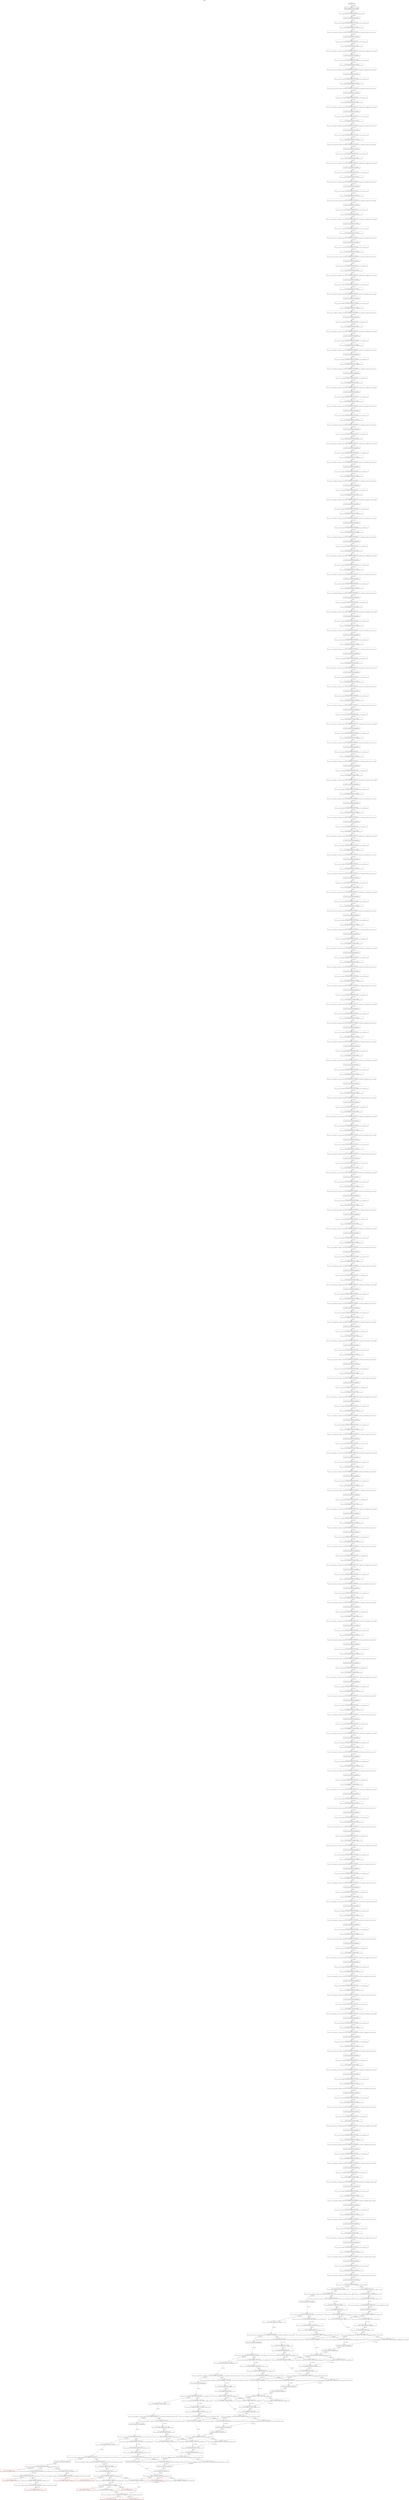 digraph "" {
  label="[Büchi]"
  labelloc="t"
  node [shape="box",style="rounded",width="0.5"]
  I [label="", style=invis, height=0]
  I -> 619
  0 [label="1025\nP = { a >= 0 & b - a >= 1 & -t >= -254 }\nX = { a >= 0 & b - a >= 1 & -t >= -254 }", peripheries=2]
  0 -> 1 [label="!sing & t1"]
  1 [label="1024\nP = { -t >= -254 & a >= 0 & b >= 0 }\nX = { -t > -254 & a >= 0 & b - a - 3*t >= -761 & b - 2*t >= -507 & b >= 0 }"]
  1 -> 2 [label="p & sing & t1"]
  2 [label="1020\nP = { -b + a >= 1 & b >= 0 & -t >= -254 }\nX = { -b + a >= 1 & b - a - 3*t >= -761 & b >= 0 }"]
  2 -> 3 [label="!sing & t1"]
  3 [label="1021\nP = { -t >= -254 & a >= 0 & b >= 0 }\nX = { -b + a - 3*t >= -759 & -3*t > -760 & a >= 0 & 3*a - 3*t >= -757 & b - a - 3*t >= -761 & b >= 0 }"]
  3 -> 4 [label="q & sing & t1"]
  4 [label="1018\nP = { a >= 0 & b - a >= 1 & -t >= -254 }\nX = { -b + a - 3*t >= -759 & a >= 0 & 3*a - 3*t >= -757 & b - a >= 1 }"]
  4 -> 5 [label="!sing & t1"]
  5 [label="1015\nP = { -t >= -254 & a >= 0 & b >= 0 }\nX = { -b + a - 3*t >= -759 & -3*t > -758 & a >= 0 & 3*a - 3*t >= -757 & b - a - 3*t >= -757 & b - 2*t >= -504 & b >= 0 & 3*b + 3*a - 6*t >= -1511 }"]
  5 -> 6 [label="p & sing & t1"]
  6 [label="1012\nP = { -b + a >= 1 & b >= 0 & -t >= -254 }\nX = { -b + a >= 1 & b - a - 3*t >= -757 & b >= 0 }"]
  6 -> 7 [label="!sing & t1"]
  7 [label="1013\nP = { -t >= -254 & a >= 0 & b >= 0 }\nX = { -b + a - 3*t >= -755 & -t > -252 & a - t >= -251 & a >= 0 & b - a - 3*t >= -757 & b >= 0 }"]
  7 -> 8 [label="q & sing & t1"]
  8 [label="1010\nP = { a >= 0 & b - a >= 1 & -t >= -254 }\nX = { -b + a - 3*t >= -755 & a - t >= -251 & a >= 0 & b - a >= 1 }"]
  8 -> 9 [label="!sing & t1"]
  9 [label="1007\nP = { -t >= -254 & a >= 0 & b >= 0 }\nX = { -b + a - 3*t >= -755 & a - t >= -251 & a >= 0 & b - a - 3*t >= -753 & b >= 0 & b + a - 2*t >= -501 & 3*b - 6*t >= -1504 & 5*b - 5*a - 18*t > -4519 }"]
  9 -> 10 [label="p & sing & t1"]
  10 [label="1004\nP = { -b + a >= 1 & b >= 0 & -t >= -254 }\nX = { -b + a >= 1 & b - a - 3*t >= -753 & b >= 0 }"]
  10 -> 11 [label="!sing & t1"]
  11 [label="1005\nP = { -t >= -254 & a >= 0 & b >= 0 }\nX = { -b + a - 3*t >= -751 & -3*t > -752 & a >= 0 & 3*a - 3*t >= -749 & b - a - 3*t >= -753 & b >= 0 }"]
  11 -> 12 [label="q & sing & t1"]
  12 [label="1002\nP = { a >= 0 & b - a >= 1 & -t >= -254 }\nX = { -b + a - 3*t >= -751 & a >= 0 & 3*a - 3*t >= -749 & b - a >= 1 }"]
  12 -> 13 [label="!sing & t1"]
  13 [label="999\nP = { -t >= -254 & a >= 0 & b >= 0 }\nX = { -b + a - 3*t >= -751 & -t > -250 & a >= 0 & 3*a - 3*t >= -749 & b - a - 3*t >= -749 & b >= 0 & 3*b - 6*t >= -1496 & 3*b + 3*a - 6*t >= -1495 }"]
  13 -> 14 [label="p & sing & t1"]
  14 [label="996\nP = { -b + a >= 1 & b >= 0 & -t >= -254 }\nX = { -b + a >= 1 & b - a - 3*t >= -749 & b >= 0 }"]
  14 -> 15 [label="!sing & t1"]
  15 [label="997\nP = { -t >= -254 & a >= 0 & b >= 0 }\nX = { -b + a - 3*t >= -747 & -3*t > -748 & a >= 0 & 3*a - 3*t >= -745 & b - a - 3*t >= -749 & b >= 0 }"]
  15 -> 16 [label="q & sing & t1"]
  16 [label="994\nP = { a >= 0 & b - a >= 1 & -t >= -254 }\nX = { -b + a - 3*t >= -747 & a >= 0 & 3*a - 3*t >= -745 & b - a >= 1 }"]
  16 -> 17 [label="!sing & t1"]
  17 [label="991\nP = { -t >= -254 & a >= 0 & b >= 0 }\nX = { -b + a - 3*t >= -747 & -3*t > -746 & a >= 0 & 3*a - 3*t >= -745 & b - a - 3*t >= -745 & b - 2*t >= -496 & b >= 0 & 3*b + 3*a - 6*t >= -1487 }"]
  17 -> 18 [label="p & sing & t1"]
  18 [label="988\nP = { -b + a >= 1 & b >= 0 & -t >= -254 }\nX = { -b + a >= 1 & b - a - 3*t >= -745 & b >= 0 }"]
  18 -> 19 [label="!sing & t1"]
  19 [label="989\nP = { -t >= -254 & a >= 0 & b >= 0 }\nX = { -b + a - 3*t >= -743 & -t > -248 & a - t >= -247 & a >= 0 & b - a - 3*t >= -745 & b >= 0 }"]
  19 -> 20 [label="q & sing & t1"]
  20 [label="986\nP = { a >= 0 & b - a >= 1 & -t >= -254 }\nX = { -b + a - 3*t >= -743 & a - t >= -247 & a >= 0 & b - a >= 1 }"]
  20 -> 21 [label="!sing & t1"]
  21 [label="983\nP = { -t >= -254 & a >= 0 & b >= 0 }\nX = { -b + a - 3*t >= -743 & a - t >= -247 & a >= 0 & b - a - 3*t >= -741 & b >= 0 & b + a - 2*t >= -493 & 3*b - 6*t >= -1480 & 5*b - 5*a - 18*t > -4447 }"]
  21 -> 22 [label="p & sing & t1"]
  22 [label="980\nP = { -b + a >= 1 & b >= 0 & -t >= -254 }\nX = { -b + a >= 1 & b - a - 3*t >= -741 & b >= 0 }"]
  22 -> 23 [label="!sing & t1"]
  23 [label="981\nP = { -t >= -254 & a >= 0 & b >= 0 }\nX = { -b + a - 3*t >= -739 & -3*t > -740 & a >= 0 & 3*a - 3*t >= -737 & b - a - 3*t >= -741 & b >= 0 }"]
  23 -> 24 [label="q & sing & t1"]
  24 [label="978\nP = { a >= 0 & b - a >= 1 & -t >= -254 }\nX = { -b + a - 3*t >= -739 & a >= 0 & 3*a - 3*t >= -737 & b - a >= 1 }"]
  24 -> 25 [label="!sing & t1"]
  25 [label="975\nP = { -t >= -254 & a >= 0 & b >= 0 }\nX = { -b + a - 3*t >= -739 & -t > -246 & a >= 0 & 3*a - 3*t >= -737 & b - a - 3*t >= -737 & b >= 0 & 3*b - 6*t >= -1472 & 3*b + 3*a - 6*t >= -1471 }"]
  25 -> 26 [label="p & sing & t1"]
  26 [label="972\nP = { -b + a >= 1 & b >= 0 & -t >= -254 }\nX = { -b + a >= 1 & b - a - 3*t >= -737 & b >= 0 }"]
  26 -> 27 [label="!sing & t1"]
  27 [label="973\nP = { -t >= -254 & a >= 0 & b >= 0 }\nX = { -b + a - 3*t >= -735 & -3*t > -736 & a >= 0 & 3*a - 3*t >= -733 & b - a - 3*t >= -737 & b >= 0 }"]
  27 -> 28 [label="q & sing & t1"]
  28 [label="970\nP = { a >= 0 & b - a >= 1 & -t >= -254 }\nX = { -b + a - 3*t >= -735 & a >= 0 & 3*a - 3*t >= -733 & b - a >= 1 }"]
  28 -> 29 [label="!sing & t1"]
  29 [label="967\nP = { -t >= -254 & a >= 0 & b >= 0 }\nX = { -b + a - 3*t >= -735 & -3*t > -734 & a >= 0 & 3*a - 3*t >= -733 & b - a - 3*t >= -733 & b - 2*t >= -488 & b >= 0 & 3*b + 3*a - 6*t >= -1463 }"]
  29 -> 30 [label="p & sing & t1"]
  30 [label="964\nP = { -b + a >= 1 & b >= 0 & -t >= -254 }\nX = { -b + a >= 1 & b - a - 3*t >= -733 & b >= 0 }"]
  30 -> 31 [label="!sing & t1"]
  31 [label="965\nP = { -t >= -254 & a >= 0 & b >= 0 }\nX = { -b + a - 3*t >= -731 & -t > -244 & a - t >= -243 & a >= 0 & b - a - 3*t >= -733 & b >= 0 }"]
  31 -> 32 [label="q & sing & t1"]
  32 [label="962\nP = { a >= 0 & b - a >= 1 & -t >= -254 }\nX = { -b + a - 3*t >= -731 & a - t >= -243 & a >= 0 & b - a >= 1 }"]
  32 -> 33 [label="!sing & t1"]
  33 [label="959\nP = { -t >= -254 & a >= 0 & b >= 0 }\nX = { -b + a - 3*t >= -731 & a - t >= -243 & a >= 0 & b - a - 3*t >= -729 & b >= 0 & b + a - 2*t >= -485 & 3*b - 6*t >= -1456 & 5*b - 5*a - 18*t > -4375 }"]
  33 -> 34 [label="p & sing & t1"]
  34 [label="956\nP = { -b + a >= 1 & b >= 0 & -t >= -254 }\nX = { -b + a >= 1 & b - a - 3*t >= -729 & b >= 0 }"]
  34 -> 35 [label="!sing & t1"]
  35 [label="957\nP = { -t >= -254 & a >= 0 & b >= 0 }\nX = { -b + a - 3*t >= -727 & -3*t > -728 & a >= 0 & 3*a - 3*t >= -725 & b - a - 3*t >= -729 & b >= 0 }"]
  35 -> 36 [label="q & sing & t1"]
  36 [label="954\nP = { a >= 0 & b - a >= 1 & -t >= -254 }\nX = { -b + a - 3*t >= -727 & a >= 0 & 3*a - 3*t >= -725 & b - a >= 1 }"]
  36 -> 37 [label="!sing & t1"]
  37 [label="951\nP = { -t >= -254 & a >= 0 & b >= 0 }\nX = { -b + a - 3*t >= -727 & -t > -242 & a >= 0 & 3*a - 3*t >= -725 & b - a - 3*t >= -725 & b >= 0 & 3*b - 6*t >= -1448 & 3*b + 3*a - 6*t >= -1447 }"]
  37 -> 38 [label="p & sing & t1"]
  38 [label="948\nP = { -b + a >= 1 & b >= 0 & -t >= -254 }\nX = { -b + a >= 1 & b - a - 3*t >= -725 & b >= 0 }"]
  38 -> 39 [label="!sing & t1"]
  39 [label="949\nP = { -t >= -254 & a >= 0 & b >= 0 }\nX = { -b + a - 3*t >= -723 & -3*t > -724 & a >= 0 & 3*a - 3*t >= -721 & b - a - 3*t >= -725 & b >= 0 }"]
  39 -> 40 [label="q & sing & t1"]
  40 [label="946\nP = { a >= 0 & b - a >= 1 & -t >= -254 }\nX = { -b + a - 3*t >= -723 & a >= 0 & 3*a - 3*t >= -721 & b - a >= 1 }"]
  40 -> 41 [label="!sing & t1"]
  41 [label="943\nP = { -t >= -254 & a >= 0 & b >= 0 }\nX = { -b + a - 3*t >= -723 & -3*t > -722 & a >= 0 & 3*a - 3*t >= -721 & b - a - 3*t >= -721 & b - 2*t >= -480 & b >= 0 & 3*b + 3*a - 6*t >= -1439 }"]
  41 -> 42 [label="p & sing & t1"]
  42 [label="940\nP = { -b + a >= 1 & b >= 0 & -t >= -254 }\nX = { -b + a >= 1 & b - a - 3*t >= -721 & b >= 0 }"]
  42 -> 43 [label="!sing & t1"]
  43 [label="941\nP = { -t >= -254 & a >= 0 & b >= 0 }\nX = { -b + a - 3*t >= -719 & -t > -240 & a - t >= -239 & a >= 0 & b - a - 3*t >= -721 & b >= 0 }"]
  43 -> 44 [label="q & sing & t1"]
  44 [label="938\nP = { a >= 0 & b - a >= 1 & -t >= -254 }\nX = { -b + a - 3*t >= -719 & a - t >= -239 & a >= 0 & b - a >= 1 }"]
  44 -> 45 [label="!sing & t1"]
  45 [label="935\nP = { -t >= -254 & a >= 0 & b >= 0 }\nX = { -b + a - 3*t >= -719 & a - t >= -239 & a >= 0 & b - a - 3*t >= -717 & b >= 0 & b + a - 2*t >= -477 & 3*b - 6*t >= -1432 & 5*b - 5*a - 18*t > -4303 }"]
  45 -> 46 [label="p & sing & t1"]
  46 [label="932\nP = { -b + a >= 1 & b >= 0 & -t >= -254 }\nX = { -b + a >= 1 & b - a - 3*t >= -717 & b >= 0 }"]
  46 -> 47 [label="!sing & t1"]
  47 [label="933\nP = { -t >= -254 & a >= 0 & b >= 0 }\nX = { -b + a - 3*t >= -715 & -3*t > -716 & a >= 0 & 3*a - 3*t >= -713 & b - a - 3*t >= -717 & b >= 0 }"]
  47 -> 48 [label="q & sing & t1"]
  48 [label="930\nP = { a >= 0 & b - a >= 1 & -t >= -254 }\nX = { -b + a - 3*t >= -715 & a >= 0 & 3*a - 3*t >= -713 & b - a >= 1 }"]
  48 -> 49 [label="!sing & t1"]
  49 [label="927\nP = { -t >= -254 & a >= 0 & b >= 0 }\nX = { -b + a - 3*t >= -715 & -t > -238 & a >= 0 & 3*a - 3*t >= -713 & b - a - 3*t >= -713 & b >= 0 & 3*b - 6*t >= -1424 & 3*b + 3*a - 6*t >= -1423 }"]
  49 -> 50 [label="p & sing & t1"]
  50 [label="924\nP = { -b + a >= 1 & b >= 0 & -t >= -254 }\nX = { -b + a >= 1 & b - a - 3*t >= -713 & b >= 0 }"]
  50 -> 51 [label="!sing & t1"]
  51 [label="925\nP = { -t >= -254 & a >= 0 & b >= 0 }\nX = { -b + a - 3*t >= -711 & -3*t > -712 & a >= 0 & 3*a - 3*t >= -709 & b - a - 3*t >= -713 & b >= 0 }"]
  51 -> 52 [label="q & sing & t1"]
  52 [label="922\nP = { a >= 0 & b - a >= 1 & -t >= -254 }\nX = { -b + a - 3*t >= -711 & a >= 0 & 3*a - 3*t >= -709 & b - a >= 1 }"]
  52 -> 53 [label="!sing & t1"]
  53 [label="919\nP = { -t >= -254 & a >= 0 & b >= 0 }\nX = { -b + a - 3*t >= -711 & -3*t > -710 & a >= 0 & 3*a - 3*t >= -709 & b - a - 3*t >= -709 & b - 2*t >= -472 & b >= 0 & 3*b + 3*a - 6*t >= -1415 }"]
  53 -> 54 [label="p & sing & t1"]
  54 [label="916\nP = { -b + a >= 1 & b >= 0 & -t >= -254 }\nX = { -b + a >= 1 & b - a - 3*t >= -709 & b >= 0 }"]
  54 -> 55 [label="!sing & t1"]
  55 [label="917\nP = { -t >= -254 & a >= 0 & b >= 0 }\nX = { -b + a - 3*t >= -707 & -t > -236 & a - t >= -235 & a >= 0 & b - a - 3*t >= -709 & b >= 0 }"]
  55 -> 56 [label="q & sing & t1"]
  56 [label="914\nP = { a >= 0 & b - a >= 1 & -t >= -254 }\nX = { -b + a - 3*t >= -707 & a - t >= -235 & a >= 0 & b - a >= 1 }"]
  56 -> 57 [label="!sing & t1"]
  57 [label="911\nP = { -t >= -254 & a >= 0 & b >= 0 }\nX = { -b + a - 3*t >= -707 & a - t >= -235 & a >= 0 & b - a - 3*t >= -705 & b >= 0 & b + a - 2*t >= -469 & 3*b - 6*t >= -1408 & 5*b - 5*a - 18*t > -4231 }"]
  57 -> 58 [label="p & sing & t1"]
  58 [label="908\nP = { -b + a >= 1 & b >= 0 & -t >= -254 }\nX = { -b + a >= 1 & b - a - 3*t >= -705 & b >= 0 }"]
  58 -> 59 [label="!sing & t1"]
  59 [label="909\nP = { -t >= -254 & a >= 0 & b >= 0 }\nX = { -b + a - 3*t >= -703 & -3*t > -704 & a >= 0 & 3*a - 3*t >= -701 & b - a - 3*t >= -705 & b >= 0 }"]
  59 -> 60 [label="q & sing & t1"]
  60 [label="906\nP = { a >= 0 & b - a >= 1 & -t >= -254 }\nX = { -b + a - 3*t >= -703 & a >= 0 & 3*a - 3*t >= -701 & b - a >= 1 }"]
  60 -> 61 [label="!sing & t1"]
  61 [label="903\nP = { -t >= -254 & a >= 0 & b >= 0 }\nX = { -b + a - 3*t >= -703 & -t > -234 & a >= 0 & 3*a - 3*t >= -701 & b - a - 3*t >= -701 & b >= 0 & 3*b - 6*t >= -1400 & 3*b + 3*a - 6*t >= -1399 }"]
  61 -> 62 [label="p & sing & t1"]
  62 [label="900\nP = { -b + a >= 1 & b >= 0 & -t >= -254 }\nX = { -b + a >= 1 & b - a - 3*t >= -701 & b >= 0 }"]
  62 -> 63 [label="!sing & t1"]
  63 [label="901\nP = { -t >= -254 & a >= 0 & b >= 0 }\nX = { -b + a - 3*t >= -699 & -3*t > -700 & a >= 0 & 3*a - 3*t >= -697 & b - a - 3*t >= -701 & b >= 0 }"]
  63 -> 64 [label="q & sing & t1"]
  64 [label="898\nP = { a >= 0 & b - a >= 1 & -t >= -254 }\nX = { -b + a - 3*t >= -699 & a >= 0 & 3*a - 3*t >= -697 & b - a >= 1 }"]
  64 -> 65 [label="!sing & t1"]
  65 [label="895\nP = { -t >= -254 & a >= 0 & b >= 0 }\nX = { -b + a - 3*t >= -699 & -3*t > -698 & a >= 0 & 3*a - 3*t >= -697 & b - a - 3*t >= -697 & b - 2*t >= -464 & b >= 0 & 3*b + 3*a - 6*t >= -1391 }"]
  65 -> 66 [label="p & sing & t1"]
  66 [label="892\nP = { -b + a >= 1 & b >= 0 & -t >= -254 }\nX = { -b + a >= 1 & b - a - 3*t >= -697 & b >= 0 }"]
  66 -> 67 [label="!sing & t1"]
  67 [label="893\nP = { -t >= -254 & a >= 0 & b >= 0 }\nX = { -b + a - 3*t >= -695 & -t > -232 & a - t >= -231 & a >= 0 & b - a - 3*t >= -697 & b >= 0 }"]
  67 -> 68 [label="q & sing & t1"]
  68 [label="890\nP = { a >= 0 & b - a >= 1 & -t >= -254 }\nX = { -b + a - 3*t >= -695 & a - t >= -231 & a >= 0 & b - a >= 1 }"]
  68 -> 69 [label="!sing & t1"]
  69 [label="887\nP = { -t >= -254 & a >= 0 & b >= 0 }\nX = { -b + a - 3*t >= -695 & a - t >= -231 & a >= 0 & b - a - 3*t >= -693 & b >= 0 & b + a - 2*t >= -461 & 3*b - 6*t >= -1384 & 5*b - 5*a - 18*t > -4159 }"]
  69 -> 70 [label="p & sing & t1"]
  70 [label="884\nP = { -b + a >= 1 & b >= 0 & -t >= -254 }\nX = { -b + a >= 1 & b - a - 3*t >= -693 & b >= 0 }"]
  70 -> 71 [label="!sing & t1"]
  71 [label="885\nP = { -t >= -254 & a >= 0 & b >= 0 }\nX = { -b + a - 3*t >= -691 & -3*t > -692 & a >= 0 & 3*a - 3*t >= -689 & b - a - 3*t >= -693 & b >= 0 }"]
  71 -> 72 [label="q & sing & t1"]
  72 [label="882\nP = { a >= 0 & b - a >= 1 & -t >= -254 }\nX = { -b + a - 3*t >= -691 & a >= 0 & 3*a - 3*t >= -689 & b - a >= 1 }"]
  72 -> 73 [label="!sing & t1"]
  73 [label="879\nP = { -t >= -254 & a >= 0 & b >= 0 }\nX = { -b + a - 3*t >= -691 & -t > -230 & a >= 0 & 3*a - 3*t >= -689 & b - a - 3*t >= -689 & b >= 0 & 3*b - 6*t >= -1376 & 3*b + 3*a - 6*t >= -1375 }"]
  73 -> 74 [label="p & sing & t1"]
  74 [label="876\nP = { -b + a >= 1 & b >= 0 & -t >= -254 }\nX = { -b + a >= 1 & b - a - 3*t >= -689 & b >= 0 }"]
  74 -> 75 [label="!sing & t1"]
  75 [label="877\nP = { -t >= -254 & a >= 0 & b >= 0 }\nX = { -b + a - 3*t >= -687 & -3*t > -688 & a >= 0 & 3*a - 3*t >= -685 & b - a - 3*t >= -689 & b >= 0 }"]
  75 -> 76 [label="q & sing & t1"]
  76 [label="874\nP = { a >= 0 & b - a >= 1 & -t >= -254 }\nX = { -b + a - 3*t >= -687 & a >= 0 & 3*a - 3*t >= -685 & b - a >= 1 }"]
  76 -> 77 [label="!sing & t1"]
  77 [label="871\nP = { -t >= -254 & a >= 0 & b >= 0 }\nX = { -b + a - 3*t >= -687 & -3*t > -686 & a >= 0 & 3*a - 3*t >= -685 & b - a - 3*t >= -685 & b - 2*t >= -456 & b >= 0 & 3*b + 3*a - 6*t >= -1367 }"]
  77 -> 78 [label="p & sing & t1"]
  78 [label="868\nP = { -b + a >= 1 & b >= 0 & -t >= -254 }\nX = { -b + a >= 1 & b - a - 3*t >= -685 & b >= 0 }"]
  78 -> 79 [label="!sing & t1"]
  79 [label="869\nP = { -t >= -254 & a >= 0 & b >= 0 }\nX = { -b + a - 3*t >= -683 & -t > -228 & a - t >= -227 & a >= 0 & b - a - 3*t >= -685 & b >= 0 }"]
  79 -> 80 [label="q & sing & t1"]
  80 [label="866\nP = { a >= 0 & b - a >= 1 & -t >= -254 }\nX = { -b + a - 3*t >= -683 & a - t >= -227 & a >= 0 & b - a >= 1 }"]
  80 -> 81 [label="!sing & t1"]
  81 [label="863\nP = { -t >= -254 & a >= 0 & b >= 0 }\nX = { -b + a - 3*t >= -683 & a - t >= -227 & a >= 0 & b - a - 3*t >= -681 & b >= 0 & b + a - 2*t >= -453 & 3*b - 6*t >= -1360 & 5*b - 5*a - 18*t > -4087 }"]
  81 -> 82 [label="p & sing & t1"]
  82 [label="860\nP = { -b + a >= 1 & b >= 0 & -t >= -254 }\nX = { -b + a >= 1 & b - a - 3*t >= -681 & b >= 0 }"]
  82 -> 83 [label="!sing & t1"]
  83 [label="861\nP = { -t >= -254 & a >= 0 & b >= 0 }\nX = { -b + a - 3*t >= -679 & -3*t > -680 & a >= 0 & 3*a - 3*t >= -677 & b - a - 3*t >= -681 & b >= 0 }"]
  83 -> 84 [label="q & sing & t1"]
  84 [label="858\nP = { a >= 0 & b - a >= 1 & -t >= -254 }\nX = { -b + a - 3*t >= -679 & a >= 0 & 3*a - 3*t >= -677 & b - a >= 1 }"]
  84 -> 85 [label="!sing & t1"]
  85 [label="855\nP = { -t >= -254 & a >= 0 & b >= 0 }\nX = { -b + a - 3*t >= -679 & -t > -226 & a >= 0 & 3*a - 3*t >= -677 & b - a - 3*t >= -677 & b >= 0 & 3*b - 6*t >= -1352 & 3*b + 3*a - 6*t >= -1351 }"]
  85 -> 86 [label="p & sing & t1"]
  86 [label="852\nP = { -b + a >= 1 & b >= 0 & -t >= -254 }\nX = { -b + a >= 1 & b - a - 3*t >= -677 & b >= 0 }"]
  86 -> 87 [label="!sing & t1"]
  87 [label="853\nP = { -t >= -254 & a >= 0 & b >= 0 }\nX = { -b + a - 3*t >= -675 & -3*t > -676 & a >= 0 & 3*a - 3*t >= -673 & b - a - 3*t >= -677 & b >= 0 }"]
  87 -> 88 [label="q & sing & t1"]
  88 [label="850\nP = { a >= 0 & b - a >= 1 & -t >= -254 }\nX = { -b + a - 3*t >= -675 & a >= 0 & 3*a - 3*t >= -673 & b - a >= 1 }"]
  88 -> 89 [label="!sing & t1"]
  89 [label="847\nP = { -t >= -254 & a >= 0 & b >= 0 }\nX = { -b + a - 3*t >= -675 & -3*t > -674 & a >= 0 & 3*a - 3*t >= -673 & b - a - 3*t >= -673 & b - 2*t >= -448 & b >= 0 & 3*b + 3*a - 6*t >= -1343 }"]
  89 -> 90 [label="p & sing & t1"]
  90 [label="844\nP = { -b + a >= 1 & b >= 0 & -t >= -254 }\nX = { -b + a >= 1 & b - a - 3*t >= -673 & b >= 0 }"]
  90 -> 91 [label="!sing & t1"]
  91 [label="845\nP = { -t >= -254 & a >= 0 & b >= 0 }\nX = { -b + a - 3*t >= -671 & -t > -224 & a - t >= -223 & a >= 0 & b - a - 3*t >= -673 & b >= 0 }"]
  91 -> 92 [label="q & sing & t1"]
  92 [label="842\nP = { a >= 0 & b - a >= 1 & -t >= -254 }\nX = { -b + a - 3*t >= -671 & a - t >= -223 & a >= 0 & b - a >= 1 }"]
  92 -> 93 [label="!sing & t1"]
  93 [label="839\nP = { -t >= -254 & a >= 0 & b >= 0 }\nX = { -b + a - 3*t >= -671 & a - t >= -223 & a >= 0 & b - a - 3*t >= -669 & b >= 0 & b + a - 2*t >= -445 & 3*b - 6*t >= -1336 & 5*b - 5*a - 18*t > -4015 }"]
  93 -> 94 [label="p & sing & t1"]
  94 [label="836\nP = { -b + a >= 1 & b >= 0 & -t >= -254 }\nX = { -b + a >= 1 & b - a - 3*t >= -669 & b >= 0 }"]
  94 -> 95 [label="!sing & t1"]
  95 [label="837\nP = { -t >= -254 & a >= 0 & b >= 0 }\nX = { -b + a - 3*t >= -667 & -3*t > -668 & a >= 0 & 3*a - 3*t >= -665 & b - a - 3*t >= -669 & b >= 0 }"]
  95 -> 96 [label="q & sing & t1"]
  96 [label="834\nP = { a >= 0 & b - a >= 1 & -t >= -254 }\nX = { -b + a - 3*t >= -667 & a >= 0 & 3*a - 3*t >= -665 & b - a >= 1 }"]
  96 -> 97 [label="!sing & t1"]
  97 [label="831\nP = { -t >= -254 & a >= 0 & b >= 0 }\nX = { -b + a - 3*t >= -667 & -t > -222 & a >= 0 & 3*a - 3*t >= -665 & b - a - 3*t >= -665 & b >= 0 & 3*b - 6*t >= -1328 & 3*b + 3*a - 6*t >= -1327 }"]
  97 -> 98 [label="p & sing & t1"]
  98 [label="828\nP = { -b + a >= 1 & b >= 0 & -t >= -254 }\nX = { -b + a >= 1 & b - a - 3*t >= -665 & b >= 0 }"]
  98 -> 99 [label="!sing & t1"]
  99 [label="829\nP = { -t >= -254 & a >= 0 & b >= 0 }\nX = { -b + a - 3*t >= -663 & -3*t > -664 & a >= 0 & 3*a - 3*t >= -661 & b - a - 3*t >= -665 & b >= 0 }"]
  99 -> 100 [label="q & sing & t1"]
  100 [label="826\nP = { a >= 0 & b - a >= 1 & -t >= -254 }\nX = { -b + a - 3*t >= -663 & a >= 0 & 3*a - 3*t >= -661 & b - a >= 1 }"]
  100 -> 101 [label="!sing & t1"]
  101 [label="823\nP = { -t >= -254 & a >= 0 & b >= 0 }\nX = { -b + a - 3*t >= -663 & -3*t > -662 & a >= 0 & 3*a - 3*t >= -661 & b - a - 3*t >= -661 & b - 2*t >= -440 & b >= 0 & 3*b + 3*a - 6*t >= -1319 }"]
  101 -> 102 [label="p & sing & t1"]
  102 [label="820\nP = { -b + a >= 1 & b >= 0 & -t >= -254 }\nX = { -b + a >= 1 & b - a - 3*t >= -661 & b >= 0 }"]
  102 -> 103 [label="!sing & t1"]
  103 [label="821\nP = { -t >= -254 & a >= 0 & b >= 0 }\nX = { -b + a - 3*t >= -659 & -t > -220 & a - t >= -219 & a >= 0 & b - a - 3*t >= -661 & b >= 0 }"]
  103 -> 104 [label="q & sing & t1"]
  104 [label="818\nP = { a >= 0 & b - a >= 1 & -t >= -254 }\nX = { -b + a - 3*t >= -659 & a - t >= -219 & a >= 0 & b - a >= 1 }"]
  104 -> 105 [label="!sing & t1"]
  105 [label="815\nP = { -t >= -254 & a >= 0 & b >= 0 }\nX = { -b + a - 3*t >= -659 & a - t >= -219 & a >= 0 & b - a - 3*t >= -657 & b >= 0 & b + a - 2*t >= -437 & 3*b - 6*t >= -1312 & 5*b - 5*a - 18*t > -3943 }"]
  105 -> 106 [label="p & sing & t1"]
  106 [label="812\nP = { -b + a >= 1 & b >= 0 & -t >= -254 }\nX = { -b + a >= 1 & b - a - 3*t >= -657 & b >= 0 }"]
  106 -> 107 [label="!sing & t1"]
  107 [label="813\nP = { -t >= -254 & a >= 0 & b >= 0 }\nX = { -b + a - 3*t >= -655 & -3*t > -656 & a >= 0 & 3*a - 3*t >= -653 & b - a - 3*t >= -657 & b >= 0 }"]
  107 -> 108 [label="q & sing & t1"]
  108 [label="810\nP = { a >= 0 & b - a >= 1 & -t >= -254 }\nX = { -b + a - 3*t >= -655 & a >= 0 & 3*a - 3*t >= -653 & b - a >= 1 }"]
  108 -> 109 [label="!sing & t1"]
  109 [label="807\nP = { -t >= -254 & a >= 0 & b >= 0 }\nX = { -b + a - 3*t >= -655 & -t > -218 & a >= 0 & 3*a - 3*t >= -653 & b - a - 3*t >= -653 & b >= 0 & 3*b - 6*t >= -1304 & 3*b + 3*a - 6*t >= -1303 }"]
  109 -> 110 [label="p & sing & t1"]
  110 [label="804\nP = { -b + a >= 1 & b >= 0 & -t >= -254 }\nX = { -b + a >= 1 & b - a - 3*t >= -653 & b >= 0 }"]
  110 -> 111 [label="!sing & t1"]
  111 [label="805\nP = { -t >= -254 & a >= 0 & b >= 0 }\nX = { -b + a - 3*t >= -651 & -3*t > -652 & a >= 0 & 3*a - 3*t >= -649 & b - a - 3*t >= -653 & b >= 0 }"]
  111 -> 112 [label="q & sing & t1"]
  112 [label="802\nP = { a >= 0 & b - a >= 1 & -t >= -254 }\nX = { -b + a - 3*t >= -651 & a >= 0 & 3*a - 3*t >= -649 & b - a >= 1 }"]
  112 -> 113 [label="!sing & t1"]
  113 [label="799\nP = { -t >= -254 & a >= 0 & b >= 0 }\nX = { -b + a - 3*t >= -651 & -3*t > -650 & a >= 0 & 3*a - 3*t >= -649 & b - a - 3*t >= -649 & b - 2*t >= -432 & b >= 0 & 3*b + 3*a - 6*t >= -1295 }"]
  113 -> 114 [label="p & sing & t1"]
  114 [label="796\nP = { -b + a >= 1 & b >= 0 & -t >= -254 }\nX = { -b + a >= 1 & b - a - 3*t >= -649 & b >= 0 }"]
  114 -> 115 [label="!sing & t1"]
  115 [label="797\nP = { -t >= -254 & a >= 0 & b >= 0 }\nX = { -b + a - 3*t >= -647 & -t > -216 & a - t >= -215 & a >= 0 & b - a - 3*t >= -649 & b >= 0 }"]
  115 -> 116 [label="q & sing & t1"]
  116 [label="794\nP = { a >= 0 & b - a >= 1 & -t >= -254 }\nX = { -b + a - 3*t >= -647 & a - t >= -215 & a >= 0 & b - a >= 1 }"]
  116 -> 117 [label="!sing & t1"]
  117 [label="791\nP = { -t >= -254 & a >= 0 & b >= 0 }\nX = { -b + a - 3*t >= -647 & a - t >= -215 & a >= 0 & b - a - 3*t >= -645 & b >= 0 & b + a - 2*t >= -429 & 3*b - 6*t >= -1288 & 5*b - 5*a - 18*t > -3871 }"]
  117 -> 118 [label="p & sing & t1"]
  118 [label="788\nP = { -b + a >= 1 & b >= 0 & -t >= -254 }\nX = { -b + a >= 1 & b - a - 3*t >= -645 & b >= 0 }"]
  118 -> 119 [label="!sing & t1"]
  119 [label="789\nP = { -t >= -254 & a >= 0 & b >= 0 }\nX = { -b + a - 3*t >= -643 & -3*t > -644 & a >= 0 & 3*a - 3*t >= -641 & b - a - 3*t >= -645 & b >= 0 }"]
  119 -> 120 [label="q & sing & t1"]
  120 [label="786\nP = { a >= 0 & b - a >= 1 & -t >= -254 }\nX = { -b + a - 3*t >= -643 & a >= 0 & 3*a - 3*t >= -641 & b - a >= 1 }"]
  120 -> 121 [label="!sing & t1"]
  121 [label="783\nP = { -t >= -254 & a >= 0 & b >= 0 }\nX = { -b + a - 3*t >= -643 & -t > -214 & a >= 0 & 3*a - 3*t >= -641 & b - a - 3*t >= -641 & b >= 0 & 3*b - 6*t >= -1280 & 3*b + 3*a - 6*t >= -1279 }"]
  121 -> 122 [label="p & sing & t1"]
  122 [label="780\nP = { -b + a >= 1 & b >= 0 & -t >= -254 }\nX = { -b + a >= 1 & b - a - 3*t >= -641 & b >= 0 }"]
  122 -> 123 [label="!sing & t1"]
  123 [label="781\nP = { -t >= -254 & a >= 0 & b >= 0 }\nX = { -b + a - 3*t >= -639 & -3*t > -640 & a >= 0 & 3*a - 3*t >= -637 & b - a - 3*t >= -641 & b >= 0 }"]
  123 -> 124 [label="q & sing & t1"]
  124 [label="778\nP = { a >= 0 & b - a >= 1 & -t >= -254 }\nX = { -b + a - 3*t >= -639 & a >= 0 & 3*a - 3*t >= -637 & b - a >= 1 }"]
  124 -> 125 [label="!sing & t1"]
  125 [label="775\nP = { -t >= -254 & a >= 0 & b >= 0 }\nX = { -b + a - 3*t >= -639 & -3*t > -638 & a >= 0 & 3*a - 3*t >= -637 & b - a - 3*t >= -637 & b - 2*t >= -424 & b >= 0 & 3*b + 3*a - 6*t >= -1271 }"]
  125 -> 126 [label="p & sing & t1"]
  126 [label="772\nP = { -b + a >= 1 & b >= 0 & -t >= -254 }\nX = { -b + a >= 1 & b - a - 3*t >= -637 & b >= 0 }"]
  126 -> 127 [label="!sing & t1"]
  127 [label="773\nP = { -t >= -254 & a >= 0 & b >= 0 }\nX = { -b + a - 3*t >= -635 & -t > -212 & a - t >= -211 & a >= 0 & b - a - 3*t >= -637 & b >= 0 }"]
  127 -> 128 [label="q & sing & t1"]
  128 [label="770\nP = { a >= 0 & b - a >= 1 & -t >= -254 }\nX = { -b + a - 3*t >= -635 & a - t >= -211 & a >= 0 & b - a >= 1 }"]
  128 -> 129 [label="!sing & t1"]
  129 [label="767\nP = { -t >= -254 & a >= 0 & b >= 0 }\nX = { -b + a - 3*t >= -635 & a - t >= -211 & a >= 0 & b - a - 3*t >= -633 & b >= 0 & b + a - 2*t >= -421 & 3*b - 6*t >= -1264 & 5*b - 5*a - 18*t > -3799 }"]
  129 -> 130 [label="p & sing & t1"]
  130 [label="764\nP = { -b + a >= 1 & b >= 0 & -t >= -254 }\nX = { -b + a >= 1 & b - a - 3*t >= -633 & b >= 0 }"]
  130 -> 131 [label="!sing & t1"]
  131 [label="765\nP = { -t >= -254 & a >= 0 & b >= 0 }\nX = { -b + a - 3*t >= -631 & -3*t > -632 & a >= 0 & 3*a - 3*t >= -629 & b - a - 3*t >= -633 & b >= 0 }"]
  131 -> 132 [label="q & sing & t1"]
  132 [label="762\nP = { a >= 0 & b - a >= 1 & -t >= -254 }\nX = { -b + a - 3*t >= -631 & a >= 0 & 3*a - 3*t >= -629 & b - a >= 1 }"]
  132 -> 133 [label="!sing & t1"]
  133 [label="759\nP = { -t >= -254 & a >= 0 & b >= 0 }\nX = { -b + a - 3*t >= -631 & -t > -210 & a >= 0 & 3*a - 3*t >= -629 & b - a - 3*t >= -629 & b >= 0 & 3*b - 6*t >= -1256 & 3*b + 3*a - 6*t >= -1255 }"]
  133 -> 134 [label="p & sing & t1"]
  134 [label="756\nP = { -b + a >= 1 & b >= 0 & -t >= -254 }\nX = { -b + a >= 1 & b - a - 3*t >= -629 & b >= 0 }"]
  134 -> 135 [label="!sing & t1"]
  135 [label="757\nP = { -t >= -254 & a >= 0 & b >= 0 }\nX = { -b + a - 3*t >= -627 & -3*t > -628 & a >= 0 & 3*a - 3*t >= -625 & b - a - 3*t >= -629 & b >= 0 }"]
  135 -> 136 [label="q & sing & t1"]
  136 [label="754\nP = { a >= 0 & b - a >= 1 & -t >= -254 }\nX = { -b + a - 3*t >= -627 & a >= 0 & 3*a - 3*t >= -625 & b - a >= 1 }"]
  136 -> 137 [label="!sing & t1"]
  137 [label="751\nP = { -t >= -254 & a >= 0 & b >= 0 }\nX = { -b + a - 3*t >= -627 & -3*t > -626 & a >= 0 & 3*a - 3*t >= -625 & b - a - 3*t >= -625 & b - 2*t >= -416 & b >= 0 & 3*b + 3*a - 6*t >= -1247 }"]
  137 -> 138 [label="p & sing & t1"]
  138 [label="748\nP = { -b + a >= 1 & b >= 0 & -t >= -254 }\nX = { -b + a >= 1 & b - a - 3*t >= -625 & b >= 0 }"]
  138 -> 139 [label="!sing & t1"]
  139 [label="749\nP = { -t >= -254 & a >= 0 & b >= 0 }\nX = { -b + a - 3*t >= -623 & -t > -208 & a - t >= -207 & a >= 0 & b - a - 3*t >= -625 & b >= 0 }"]
  139 -> 140 [label="q & sing & t1"]
  140 [label="746\nP = { a >= 0 & b - a >= 1 & -t >= -254 }\nX = { -b + a - 3*t >= -623 & a - t >= -207 & a >= 0 & b - a >= 1 }"]
  140 -> 141 [label="!sing & t1"]
  141 [label="743\nP = { -t >= -254 & a >= 0 & b >= 0 }\nX = { -b + a - 3*t >= -623 & a - t >= -207 & a >= 0 & b - a - 3*t >= -621 & b >= 0 & b + a - 2*t >= -413 & 3*b - 6*t >= -1240 & 5*b - 5*a - 18*t > -3727 }"]
  141 -> 142 [label="p & sing & t1"]
  142 [label="740\nP = { -b + a >= 1 & b >= 0 & -t >= -254 }\nX = { -b + a >= 1 & b - a - 3*t >= -621 & b >= 0 }"]
  142 -> 143 [label="!sing & t1"]
  143 [label="741\nP = { -t >= -254 & a >= 0 & b >= 0 }\nX = { -b + a - 3*t >= -619 & -3*t > -620 & a >= 0 & 3*a - 3*t >= -617 & b - a - 3*t >= -621 & b >= 0 }"]
  143 -> 144 [label="q & sing & t1"]
  144 [label="738\nP = { a >= 0 & b - a >= 1 & -t >= -254 }\nX = { -b + a - 3*t >= -619 & a >= 0 & 3*a - 3*t >= -617 & b - a >= 1 }"]
  144 -> 145 [label="!sing & t1"]
  145 [label="735\nP = { -t >= -254 & a >= 0 & b >= 0 }\nX = { -b + a - 3*t >= -619 & -t > -206 & a >= 0 & 3*a - 3*t >= -617 & b - a - 3*t >= -617 & b >= 0 & 3*b - 6*t >= -1232 & 3*b + 3*a - 6*t >= -1231 }"]
  145 -> 146 [label="p & sing & t1"]
  146 [label="732\nP = { -b + a >= 1 & b >= 0 & -t >= -254 }\nX = { -b + a >= 1 & b - a - 3*t >= -617 & b >= 0 }"]
  146 -> 147 [label="!sing & t1"]
  147 [label="733\nP = { -t >= -254 & a >= 0 & b >= 0 }\nX = { -b + a - 3*t >= -615 & -3*t > -616 & a >= 0 & 3*a - 3*t >= -613 & b - a - 3*t >= -617 & b >= 0 }"]
  147 -> 148 [label="q & sing & t1"]
  148 [label="730\nP = { a >= 0 & b - a >= 1 & -t >= -254 }\nX = { -b + a - 3*t >= -615 & a >= 0 & 3*a - 3*t >= -613 & b - a >= 1 }"]
  148 -> 149 [label="!sing & t1"]
  149 [label="727\nP = { -t >= -254 & a >= 0 & b >= 0 }\nX = { -b + a - 3*t >= -615 & -3*t > -614 & a >= 0 & 3*a - 3*t >= -613 & b - a - 3*t >= -613 & b - 2*t >= -408 & b >= 0 & 3*b + 3*a - 6*t >= -1223 }"]
  149 -> 150 [label="p & sing & t1"]
  150 [label="724\nP = { -b + a >= 1 & b >= 0 & -t >= -254 }\nX = { -b + a >= 1 & b - a - 3*t >= -613 & b >= 0 }"]
  150 -> 151 [label="!sing & t1"]
  151 [label="725\nP = { -t >= -254 & a >= 0 & b >= 0 }\nX = { -b + a - 3*t >= -611 & -t > -204 & a - t >= -203 & a >= 0 & b - a - 3*t >= -613 & b >= 0 }"]
  151 -> 152 [label="q & sing & t1"]
  152 [label="722\nP = { a >= 0 & b - a >= 1 & -t >= -254 }\nX = { -b + a - 3*t >= -611 & a - t >= -203 & a >= 0 & b - a >= 1 }"]
  152 -> 153 [label="!sing & t1"]
  153 [label="719\nP = { -t >= -254 & a >= 0 & b >= 0 }\nX = { -b + a - 3*t >= -611 & a - t >= -203 & a >= 0 & b - a - 3*t >= -609 & b >= 0 & b + a - 2*t >= -405 & 3*b - 6*t >= -1216 & 5*b - 5*a - 18*t > -3655 }"]
  153 -> 154 [label="p & sing & t1"]
  154 [label="716\nP = { -b + a >= 1 & b >= 0 & -t >= -254 }\nX = { -b + a >= 1 & b - a - 3*t >= -609 & b >= 0 }"]
  154 -> 155 [label="!sing & t1"]
  155 [label="717\nP = { -t >= -254 & a >= 0 & b >= 0 }\nX = { -b + a - 3*t >= -607 & -3*t > -608 & a >= 0 & 3*a - 3*t >= -605 & b - a - 3*t >= -609 & b >= 0 }"]
  155 -> 156 [label="q & sing & t1"]
  156 [label="714\nP = { a >= 0 & b - a >= 1 & -t >= -254 }\nX = { -b + a - 3*t >= -607 & a >= 0 & 3*a - 3*t >= -605 & b - a >= 1 }"]
  156 -> 157 [label="!sing & t1"]
  157 [label="711\nP = { -t >= -254 & a >= 0 & b >= 0 }\nX = { -b + a - 3*t >= -607 & -t > -202 & a >= 0 & 3*a - 3*t >= -605 & b - a - 3*t >= -605 & b >= 0 & 3*b - 6*t >= -1208 & 3*b + 3*a - 6*t >= -1207 }"]
  157 -> 158 [label="p & sing & t1"]
  158 [label="708\nP = { -b + a >= 1 & b >= 0 & -t >= -254 }\nX = { -b + a >= 1 & b - a - 3*t >= -605 & b >= 0 }"]
  158 -> 159 [label="!sing & t1"]
  159 [label="709\nP = { -t >= -254 & a >= 0 & b >= 0 }\nX = { -b + a - 3*t >= -603 & -3*t > -604 & a >= 0 & 3*a - 3*t >= -601 & b - a - 3*t >= -605 & b >= 0 }"]
  159 -> 160 [label="q & sing & t1"]
  160 [label="706\nP = { a >= 0 & b - a >= 1 & -t >= -254 }\nX = { -b + a - 3*t >= -603 & a >= 0 & 3*a - 3*t >= -601 & b - a >= 1 }"]
  160 -> 161 [label="!sing & t1"]
  161 [label="703\nP = { -t >= -254 & a >= 0 & b >= 0 }\nX = { -b + a - 3*t >= -603 & -3*t > -602 & a >= 0 & 3*a - 3*t >= -601 & b - a - 3*t >= -601 & b - 2*t >= -400 & b >= 0 & 3*b + 3*a - 6*t >= -1199 }"]
  161 -> 162 [label="p & sing & t1"]
  162 [label="700\nP = { -b + a >= 1 & b >= 0 & -t >= -254 }\nX = { -b + a >= 1 & b - a - 3*t >= -601 & b >= 0 }"]
  162 -> 163 [label="!sing & t1"]
  163 [label="701\nP = { -t >= -254 & a >= 0 & b >= 0 }\nX = { -b + a - 3*t >= -599 & -t > -200 & a - t >= -199 & a >= 0 & b - a - 3*t >= -601 & b >= 0 }"]
  163 -> 164 [label="q & sing & t1"]
  164 [label="698\nP = { a >= 0 & b - a >= 1 & -t >= -254 }\nX = { -b + a - 3*t >= -599 & a - t >= -199 & a >= 0 & b - a >= 1 }"]
  164 -> 165 [label="!sing & t1"]
  165 [label="695\nP = { -t >= -254 & a >= 0 & b >= 0 }\nX = { -b + a - 3*t >= -599 & a - t >= -199 & a >= 0 & b - a - 3*t >= -597 & b >= 0 & b + a - 2*t >= -397 & 3*b - 6*t >= -1192 & 5*b - 5*a - 18*t > -3583 }"]
  165 -> 166 [label="p & sing & t1"]
  166 [label="692\nP = { -b + a >= 1 & b >= 0 & -t >= -254 }\nX = { -b + a >= 1 & b - a - 3*t >= -597 & b >= 0 }"]
  166 -> 167 [label="!sing & t1"]
  167 [label="693\nP = { -t >= -254 & a >= 0 & b >= 0 }\nX = { -b + a - 3*t >= -595 & -3*t > -596 & a >= 0 & 3*a - 3*t >= -593 & b - a - 3*t >= -597 & b >= 0 }"]
  167 -> 168 [label="q & sing & t1"]
  168 [label="690\nP = { a >= 0 & b - a >= 1 & -t >= -254 }\nX = { -b + a - 3*t >= -595 & a >= 0 & 3*a - 3*t >= -593 & b - a >= 1 }"]
  168 -> 169 [label="!sing & t1"]
  169 [label="687\nP = { -t >= -254 & a >= 0 & b >= 0 }\nX = { -b + a - 3*t >= -595 & -t > -198 & a >= 0 & 3*a - 3*t >= -593 & b - a - 3*t >= -593 & b >= 0 & 3*b - 6*t >= -1184 & 3*b + 3*a - 6*t >= -1183 }"]
  169 -> 170 [label="p & sing & t1"]
  170 [label="684\nP = { -b + a >= 1 & b >= 0 & -t >= -254 }\nX = { -b + a >= 1 & b - a - 3*t >= -593 & b >= 0 }"]
  170 -> 171 [label="!sing & t1"]
  171 [label="685\nP = { -t >= -254 & a >= 0 & b >= 0 }\nX = { -b + a - 3*t >= -591 & -3*t > -592 & a >= 0 & 3*a - 3*t >= -589 & b - a - 3*t >= -593 & b >= 0 }"]
  171 -> 172 [label="q & sing & t1"]
  172 [label="682\nP = { a >= 0 & b - a >= 1 & -t >= -254 }\nX = { -b + a - 3*t >= -591 & a >= 0 & 3*a - 3*t >= -589 & b - a >= 1 }"]
  172 -> 173 [label="!sing & t1"]
  173 [label="679\nP = { -t >= -254 & a >= 0 & b >= 0 }\nX = { -b + a - 3*t >= -591 & -3*t > -590 & a >= 0 & 3*a - 3*t >= -589 & b - a - 3*t >= -589 & b - 2*t >= -392 & b >= 0 & 3*b + 3*a - 6*t >= -1175 }"]
  173 -> 174 [label="p & sing & t1"]
  174 [label="676\nP = { -b + a >= 1 & b >= 0 & -t >= -254 }\nX = { -b + a >= 1 & b - a - 3*t >= -589 & b >= 0 }"]
  174 -> 175 [label="!sing & t1"]
  175 [label="677\nP = { -t >= -254 & a >= 0 & b >= 0 }\nX = { -b + a - 3*t >= -587 & -t > -196 & a - t >= -195 & a >= 0 & b - a - 3*t >= -589 & b >= 0 }"]
  175 -> 176 [label="q & sing & t1"]
  176 [label="674\nP = { a >= 0 & b - a >= 1 & -t >= -254 }\nX = { -b + a - 3*t >= -587 & a - t >= -195 & a >= 0 & b - a >= 1 }"]
  176 -> 177 [label="!sing & t1"]
  177 [label="671\nP = { -t >= -254 & a >= 0 & b >= 0 }\nX = { -b + a - 3*t >= -587 & a - t >= -195 & a >= 0 & b - a - 3*t >= -585 & b >= 0 & b + a - 2*t >= -389 & 3*b - 6*t >= -1168 & 5*b - 5*a - 18*t > -3511 }"]
  177 -> 178 [label="p & sing & t1"]
  178 [label="668\nP = { -b + a >= 1 & b >= 0 & -t >= -254 }\nX = { -b + a >= 1 & b - a - 3*t >= -585 & b >= 0 }"]
  178 -> 179 [label="!sing & t1"]
  179 [label="669\nP = { -t >= -254 & a >= 0 & b >= 0 }\nX = { -b + a - 3*t >= -583 & -3*t > -584 & a >= 0 & 3*a - 3*t >= -581 & b - a - 3*t >= -585 & b >= 0 }"]
  179 -> 180 [label="q & sing & t1"]
  180 [label="666\nP = { a >= 0 & b - a >= 1 & -t >= -254 }\nX = { -b + a - 3*t >= -583 & a >= 0 & 3*a - 3*t >= -581 & b - a >= 1 }"]
  180 -> 181 [label="!sing & t1"]
  181 [label="663\nP = { -t >= -254 & a >= 0 & b >= 0 }\nX = { -b + a - 3*t >= -583 & -t > -194 & a >= 0 & 3*a - 3*t >= -581 & b - a - 3*t >= -581 & b >= 0 & 3*b - 6*t >= -1160 & 3*b + 3*a - 6*t >= -1159 }"]
  181 -> 182 [label="p & sing & t1"]
  182 [label="660\nP = { -b + a >= 1 & b >= 0 & -t >= -254 }\nX = { -b + a >= 1 & b - a - 3*t >= -581 & b >= 0 }"]
  182 -> 183 [label="!sing & t1"]
  183 [label="661\nP = { -t >= -254 & a >= 0 & b >= 0 }\nX = { -b + a - 3*t >= -579 & -3*t > -580 & a >= 0 & 3*a - 3*t >= -577 & b - a - 3*t >= -581 & b >= 0 }"]
  183 -> 184 [label="q & sing & t1"]
  184 [label="658\nP = { a >= 0 & b - a >= 1 & -t >= -254 }\nX = { -b + a - 3*t >= -579 & a >= 0 & 3*a - 3*t >= -577 & b - a >= 1 }"]
  184 -> 185 [label="!sing & t1"]
  185 [label="655\nP = { -t >= -254 & a >= 0 & b >= 0 }\nX = { -b + a - 3*t >= -579 & -3*t > -578 & a >= 0 & 3*a - 3*t >= -577 & b - a - 3*t >= -577 & b - 2*t >= -384 & b >= 0 & 3*b + 3*a - 6*t >= -1151 }"]
  185 -> 186 [label="p & sing & t1"]
  186 [label="652\nP = { -b + a >= 1 & b >= 0 & -t >= -254 }\nX = { -b + a >= 1 & b - a - 3*t >= -577 & b >= 0 }"]
  186 -> 187 [label="!sing & t1"]
  187 [label="653\nP = { -t >= -254 & a >= 0 & b >= 0 }\nX = { -b + a - 3*t >= -575 & -t > -192 & a - t >= -191 & a >= 0 & b - a - 3*t >= -577 & b >= 0 }"]
  187 -> 188 [label="q & sing & t1"]
  188 [label="650\nP = { a >= 0 & b - a >= 1 & -t >= -254 }\nX = { -b + a - 3*t >= -575 & a - t >= -191 & a >= 0 & b - a >= 1 }"]
  188 -> 189 [label="!sing & t1"]
  189 [label="647\nP = { -t >= -254 & a >= 0 & b >= 0 }\nX = { -b + a - 3*t >= -575 & a - t >= -191 & a >= 0 & b - a - 3*t >= -573 & b >= 0 & b + a - 2*t >= -381 & 3*b - 6*t >= -1144 & 5*b - 5*a - 18*t > -3439 }"]
  189 -> 190 [label="p & sing & t1"]
  190 [label="644\nP = { -b + a >= 1 & b >= 0 & -t >= -254 }\nX = { -b + a >= 1 & b - a - 3*t >= -573 & b >= 0 }"]
  190 -> 191 [label="!sing & t1"]
  191 [label="645\nP = { -t >= -254 & a >= 0 & b >= 0 }\nX = { -b + a - 3*t >= -571 & -3*t > -572 & a >= 0 & 3*a - 3*t >= -569 & b - a - 3*t >= -573 & b >= 0 }"]
  191 -> 192 [label="q & sing & t1"]
  192 [label="642\nP = { a >= 0 & b - a >= 1 & -t >= -254 }\nX = { -b + a - 3*t >= -571 & a >= 0 & 3*a - 3*t >= -569 & b - a >= 1 }"]
  192 -> 193 [label="!sing & t1"]
  193 [label="639\nP = { -t >= -254 & a >= 0 & b >= 0 }\nX = { -b + a - 3*t >= -571 & -t > -190 & a >= 0 & 3*a - 3*t >= -569 & b - a - 3*t >= -569 & b >= 0 & 3*b - 6*t >= -1136 & 3*b + 3*a - 6*t >= -1135 }"]
  193 -> 194 [label="p & sing & t1"]
  194 [label="636\nP = { -b + a >= 1 & b >= 0 & -t >= -254 }\nX = { -b + a >= 1 & b - a - 3*t >= -569 & b >= 0 }"]
  194 -> 195 [label="!sing & t1"]
  195 [label="637\nP = { -t >= -254 & a >= 0 & b >= 0 }\nX = { -b + a - 3*t >= -567 & -3*t > -568 & a >= 0 & 3*a - 3*t >= -565 & b - a - 3*t >= -569 & b >= 0 }"]
  195 -> 196 [label="q & sing & t1"]
  196 [label="634\nP = { a >= 0 & b - a >= 1 & -t >= -254 }\nX = { -b + a - 3*t >= -567 & a >= 0 & 3*a - 3*t >= -565 & b - a >= 1 }"]
  196 -> 197 [label="!sing & t1"]
  197 [label="631\nP = { -t >= -254 & a >= 0 & b >= 0 }\nX = { -b + a - 3*t >= -567 & -3*t > -566 & a >= 0 & 3*a - 3*t >= -565 & b - a - 3*t >= -565 & b - 2*t >= -376 & b >= 0 & 3*b + 3*a - 6*t >= -1127 }"]
  197 -> 198 [label="p & sing & t1"]
  198 [label="628\nP = { -b + a >= 1 & b >= 0 & -t >= -254 }\nX = { -b + a >= 1 & b - a - 3*t >= -565 & b >= 0 }"]
  198 -> 199 [label="!sing & t1"]
  199 [label="629\nP = { -t >= -254 & a >= 0 & b >= 0 }\nX = { -b + a - 3*t >= -563 & -t > -188 & a - t >= -187 & a >= 0 & b - a - 3*t >= -565 & b >= 0 }"]
  199 -> 200 [label="q & sing & t1"]
  200 [label="626\nP = { a >= 0 & b - a >= 1 & -t >= -254 }\nX = { -b + a - 3*t >= -563 & a - t >= -187 & a >= 0 & b - a >= 1 }"]
  200 -> 201 [label="!sing & t1"]
  201 [label="623\nP = { -t >= -254 & a >= 0 & b >= 0 }\nX = { -b + a - 3*t >= -563 & a - t >= -187 & a >= 0 & b - a - 3*t >= -561 & b >= 0 & b + a - 2*t >= -373 & 3*b - 6*t >= -1120 & 5*b - 5*a - 18*t > -3367 }"]
  201 -> 202 [label="p & sing & t1"]
  202 [label="620\nP = { -b + a >= 1 & b >= 0 & -t >= -254 }\nX = { -b + a >= 1 & b - a - 3*t >= -561 & b >= 0 }"]
  202 -> 203 [label="!sing & t1"]
  203 [label="621\nP = { -t >= -254 & a >= 0 & b >= 0 }\nX = { -b + a - 3*t >= -559 & -3*t > -560 & a >= 0 & 3*a - 3*t >= -557 & b - a - 3*t >= -561 & b >= 0 }"]
  203 -> 204 [label="q & sing & t1"]
  204 [label="618\nP = { a >= 0 & b - a >= 1 & -t >= -254 }\nX = { -b + a - 3*t >= -559 & a >= 0 & 3*a - 3*t >= -557 & b - a >= 1 }"]
  204 -> 205 [label="!sing & t1"]
  205 [label="615\nP = { -t >= -254 & a >= 0 & b >= 0 }\nX = { -b + a - 3*t >= -559 & -t > -186 & a >= 0 & 3*a - 3*t >= -557 & b - a - 3*t >= -557 & b >= 0 & 3*b - 6*t >= -1112 & 3*b + 3*a - 6*t >= -1111 }"]
  205 -> 206 [label="p & sing & t1"]
  206 [label="612\nP = { -b + a >= 1 & b >= 0 & -t >= -254 }\nX = { -b + a >= 1 & b - a - 3*t >= -557 & b >= 0 }"]
  206 -> 207 [label="!sing & t1"]
  207 [label="613\nP = { -t >= -254 & a >= 0 & b >= 0 }\nX = { -b + a - 3*t >= -555 & -3*t > -556 & a >= 0 & 3*a - 3*t >= -553 & b - a - 3*t >= -557 & b >= 0 }"]
  207 -> 208 [label="q & sing & t1"]
  208 [label="610\nP = { a >= 0 & b - a >= 1 & -t >= -254 }\nX = { -b + a - 3*t >= -555 & a >= 0 & 3*a - 3*t >= -553 & b - a >= 1 }"]
  208 -> 209 [label="!sing & t1"]
  209 [label="607\nP = { -t >= -254 & a >= 0 & b >= 0 }\nX = { -b + a - 3*t >= -555 & -3*t > -554 & a >= 0 & 3*a - 3*t >= -553 & b - a - 3*t >= -553 & b - 2*t >= -368 & b >= 0 & 3*b + 3*a - 6*t >= -1103 }"]
  209 -> 210 [label="p & sing & t1"]
  210 [label="604\nP = { -b + a >= 1 & b >= 0 & -t >= -254 }\nX = { -b + a >= 1 & b - a - 3*t >= -553 & b >= 0 }"]
  210 -> 211 [label="!sing & t1"]
  211 [label="605\nP = { -t >= -254 & a >= 0 & b >= 0 }\nX = { -b + a - 3*t >= -551 & -t > -184 & a - t >= -183 & a >= 0 & b - a - 3*t >= -553 & b >= 0 }"]
  211 -> 212 [label="q & sing & t1"]
  212 [label="602\nP = { a >= 0 & b - a >= 1 & -t >= -254 }\nX = { -b + a - 3*t >= -551 & a - t >= -183 & a >= 0 & b - a >= 1 }"]
  212 -> 213 [label="!sing & t1"]
  213 [label="599\nP = { -t >= -254 & a >= 0 & b >= 0 }\nX = { -b + a - 3*t >= -551 & a - t >= -183 & a >= 0 & b - a - 3*t >= -549 & b >= 0 & b + a - 2*t >= -365 & 3*b - 6*t >= -1096 & 5*b - 5*a - 18*t > -3295 }"]
  213 -> 214 [label="p & sing & t1"]
  214 [label="596\nP = { -b + a >= 1 & b >= 0 & -t >= -254 }\nX = { -b + a >= 1 & b - a - 3*t >= -549 & b >= 0 }"]
  214 -> 215 [label="!sing & t1"]
  215 [label="597\nP = { -t >= -254 & a >= 0 & b >= 0 }\nX = { -b + a - 3*t >= -547 & -3*t > -548 & a >= 0 & 3*a - 3*t >= -545 & b - a - 3*t >= -549 & b >= 0 }"]
  215 -> 216 [label="q & sing & t1"]
  216 [label="594\nP = { a >= 0 & b - a >= 1 & -t >= -254 }\nX = { -b + a - 3*t >= -547 & a >= 0 & 3*a - 3*t >= -545 & b - a >= 1 }"]
  216 -> 217 [label="!sing & t1"]
  217 [label="591\nP = { -t >= -254 & a >= 0 & b >= 0 }\nX = { -b + a - 3*t >= -547 & -t > -182 & a >= 0 & 3*a - 3*t >= -545 & b - a - 3*t >= -545 & b >= 0 & 3*b - 6*t >= -1088 & 3*b + 3*a - 6*t >= -1087 }"]
  217 -> 218 [label="p & sing & t1"]
  218 [label="588\nP = { -b + a >= 1 & b >= 0 & -t >= -254 }\nX = { -b + a >= 1 & b - a - 3*t >= -545 & b >= 0 }"]
  218 -> 219 [label="!sing & t1"]
  219 [label="589\nP = { -t >= -254 & a >= 0 & b >= 0 }\nX = { -b + a - 3*t >= -543 & -3*t > -544 & a >= 0 & 3*a - 3*t >= -541 & b - a - 3*t >= -545 & b >= 0 }"]
  219 -> 220 [label="q & sing & t1"]
  220 [label="586\nP = { a >= 0 & b - a >= 1 & -t >= -254 }\nX = { -b + a - 3*t >= -543 & a >= 0 & 3*a - 3*t >= -541 & b - a >= 1 }"]
  220 -> 221 [label="!sing & t1"]
  221 [label="583\nP = { -t >= -254 & a >= 0 & b >= 0 }\nX = { -b + a - 3*t >= -543 & -3*t > -542 & a >= 0 & 3*a - 3*t >= -541 & b - a - 3*t >= -541 & b - 2*t >= -360 & b >= 0 & 3*b + 3*a - 6*t >= -1079 }"]
  221 -> 222 [label="p & sing & t1"]
  222 [label="580\nP = { -b + a >= 1 & b >= 0 & -t >= -254 }\nX = { -b + a >= 1 & b - a - 3*t >= -541 & b >= 0 }"]
  222 -> 223 [label="!sing & t1"]
  223 [label="581\nP = { -t >= -254 & a >= 0 & b >= 0 }\nX = { -b + a - 3*t >= -539 & -t > -180 & a - t >= -179 & a >= 0 & b - a - 3*t >= -541 & b >= 0 }"]
  223 -> 224 [label="q & sing & t1"]
  224 [label="578\nP = { a >= 0 & b - a >= 1 & -t >= -254 }\nX = { -b + a - 3*t >= -539 & a - t >= -179 & a >= 0 & b - a >= 1 }"]
  224 -> 225 [label="!sing & t1"]
  225 [label="575\nP = { -t >= -254 & a >= 0 & b >= 0 }\nX = { -b + a - 3*t >= -539 & a - t >= -179 & a >= 0 & b - a - 3*t >= -537 & b >= 0 & b + a - 2*t >= -357 & 3*b - 6*t >= -1072 & 5*b - 5*a - 18*t > -3223 }"]
  225 -> 226 [label="p & sing & t1"]
  226 [label="572\nP = { -b + a >= 1 & b >= 0 & -t >= -254 }\nX = { -b + a >= 1 & b - a - 3*t >= -537 & b >= 0 }"]
  226 -> 227 [label="!sing & t1"]
  227 [label="573\nP = { -t >= -254 & a >= 0 & b >= 0 }\nX = { -b + a - 3*t >= -535 & -3*t > -536 & a >= 0 & 3*a - 3*t >= -533 & b - a - 3*t >= -537 & b >= 0 }"]
  227 -> 228 [label="q & sing & t1"]
  228 [label="570\nP = { a >= 0 & b - a >= 1 & -t >= -254 }\nX = { -b + a - 3*t >= -535 & a >= 0 & 3*a - 3*t >= -533 & b - a >= 1 }"]
  228 -> 229 [label="!sing & t1"]
  229 [label="567\nP = { -t >= -254 & a >= 0 & b >= 0 }\nX = { -b + a - 3*t >= -535 & -t > -178 & a >= 0 & 3*a - 3*t >= -533 & b - a - 3*t >= -533 & b >= 0 & 3*b - 6*t >= -1064 & 3*b + 3*a - 6*t >= -1063 }"]
  229 -> 230 [label="p & sing & t1"]
  230 [label="564\nP = { -b + a >= 1 & b >= 0 & -t >= -254 }\nX = { -b + a >= 1 & b - a - 3*t >= -533 & b >= 0 }"]
  230 -> 231 [label="!sing & t1"]
  231 [label="565\nP = { -t >= -254 & a >= 0 & b >= 0 }\nX = { -b + a - 3*t >= -531 & -3*t > -532 & a >= 0 & 3*a - 3*t >= -529 & b - a - 3*t >= -533 & b >= 0 }"]
  231 -> 232 [label="q & sing & t1"]
  232 [label="562\nP = { a >= 0 & b - a >= 1 & -t >= -254 }\nX = { -b + a - 3*t >= -531 & a >= 0 & 3*a - 3*t >= -529 & b - a >= 1 }"]
  232 -> 233 [label="!sing & t1"]
  233 [label="559\nP = { -t >= -254 & a >= 0 & b >= 0 }\nX = { -b + a - 3*t >= -531 & -3*t > -530 & a >= 0 & 3*a - 3*t >= -529 & b - a - 3*t >= -529 & b - 2*t >= -352 & b >= 0 & 3*b + 3*a - 6*t >= -1055 }"]
  233 -> 234 [label="p & sing & t1"]
  234 [label="556\nP = { -b + a >= 1 & b >= 0 & -t >= -254 }\nX = { -b + a >= 1 & b - a - 3*t >= -529 & b >= 0 }"]
  234 -> 235 [label="!sing & t1"]
  235 [label="557\nP = { -t >= -254 & a >= 0 & b >= 0 }\nX = { -b + a - 3*t >= -527 & -t > -176 & a - t >= -175 & a >= 0 & b - a - 3*t >= -529 & b >= 0 }"]
  235 -> 236 [label="q & sing & t1"]
  236 [label="554\nP = { a >= 0 & b - a >= 1 & -t >= -254 }\nX = { -b + a - 3*t >= -527 & a - t >= -175 & a >= 0 & b - a >= 1 }"]
  236 -> 237 [label="!sing & t1"]
  237 [label="551\nP = { -t >= -254 & a >= 0 & b >= 0 }\nX = { -b + a - 3*t >= -527 & a - t >= -175 & a >= 0 & b - a - 3*t >= -525 & b >= 0 & b + a - 2*t >= -349 & 3*b - 6*t >= -1048 & 5*b - 5*a - 18*t > -3151 }"]
  237 -> 238 [label="p & sing & t1"]
  238 [label="548\nP = { -b + a >= 1 & b >= 0 & -t >= -254 }\nX = { -b + a >= 1 & b - a - 3*t >= -525 & b >= 0 }"]
  238 -> 239 [label="!sing & t1"]
  239 [label="549\nP = { -t >= -254 & a >= 0 & b >= 0 }\nX = { -b + a - 3*t >= -523 & -3*t > -524 & a >= 0 & 3*a - 3*t >= -521 & b - a - 3*t >= -525 & b >= 0 }"]
  239 -> 240 [label="q & sing & t1"]
  240 [label="546\nP = { a >= 0 & b - a >= 1 & -t >= -254 }\nX = { -b + a - 3*t >= -523 & a >= 0 & 3*a - 3*t >= -521 & b - a >= 1 }"]
  240 -> 241 [label="!sing & t1"]
  241 [label="543\nP = { -t >= -254 & a >= 0 & b >= 0 }\nX = { -b + a - 3*t >= -523 & -t > -174 & a >= 0 & 3*a - 3*t >= -521 & b - a - 3*t >= -521 & b >= 0 & 3*b - 6*t >= -1040 & 3*b + 3*a - 6*t >= -1039 }"]
  241 -> 242 [label="p & sing & t1"]
  242 [label="540\nP = { -b + a >= 1 & b >= 0 & -t >= -254 }\nX = { -b + a >= 1 & b - a - 3*t >= -521 & b >= 0 }"]
  242 -> 243 [label="!sing & t1"]
  243 [label="541\nP = { -t >= -254 & a >= 0 & b >= 0 }\nX = { -b + a - 3*t >= -519 & -3*t > -520 & a >= 0 & 3*a - 3*t >= -517 & b - a - 3*t >= -521 & b >= 0 }"]
  243 -> 244 [label="q & sing & t1"]
  244 [label="538\nP = { a >= 0 & b - a >= 1 & -t >= -254 }\nX = { -b + a - 3*t >= -519 & a >= 0 & 3*a - 3*t >= -517 & b - a >= 1 }"]
  244 -> 245 [label="!sing & t1"]
  245 [label="535\nP = { -t >= -254 & a >= 0 & b >= 0 }\nX = { -b + a - 3*t >= -519 & -3*t > -518 & a >= 0 & 3*a - 3*t >= -517 & b - a - 3*t >= -517 & b - 2*t >= -344 & b >= 0 & 3*b + 3*a - 6*t >= -1031 }"]
  245 -> 246 [label="p & sing & t1"]
  246 [label="532\nP = { -b + a >= 1 & b >= 0 & -t >= -254 }\nX = { -b + a >= 1 & b - a - 3*t >= -517 & b >= 0 }"]
  246 -> 247 [label="!sing & t1"]
  247 [label="533\nP = { -t >= -254 & a >= 0 & b >= 0 }\nX = { -b + a - 3*t >= -515 & -t > -172 & a - t >= -171 & a >= 0 & b - a - 3*t >= -517 & b >= 0 }"]
  247 -> 248 [label="q & sing & t1"]
  248 [label="530\nP = { a >= 0 & b - a >= 1 & -t >= -254 }\nX = { -b + a - 3*t >= -515 & a - t >= -171 & a >= 0 & b - a >= 1 }"]
  248 -> 249 [label="!sing & t1"]
  249 [label="527\nP = { -t >= -254 & a >= 0 & b >= 0 }\nX = { -b + a - 3*t >= -515 & a - t >= -171 & a >= 0 & b - a - 3*t >= -513 & b >= 0 & b + a - 2*t >= -341 & 3*b - 6*t >= -1024 & 5*b - 5*a - 18*t > -3079 }"]
  249 -> 250 [label="p & sing & t1"]
  250 [label="524\nP = { -b + a >= 1 & b >= 0 & -t >= -254 }\nX = { -b + a >= 1 & b - a - 3*t >= -513 & b >= 0 }"]
  250 -> 251 [label="!sing & t1"]
  251 [label="525\nP = { -t >= -254 & a >= 0 & b >= 0 }\nX = { -b + a - 3*t >= -511 & -3*t > -512 & a >= 0 & 3*a - 3*t >= -509 & b - a - 3*t >= -513 & b >= 0 }"]
  251 -> 252 [label="q & sing & t1"]
  252 [label="522\nP = { a >= 0 & b - a >= 1 & -t >= -254 }\nX = { -b + a - 3*t >= -511 & a >= 0 & 3*a - 3*t >= -509 & b - a >= 1 }"]
  252 -> 253 [label="!sing & t1"]
  253 [label="519\nP = { -t >= -254 & a >= 0 & b >= 0 }\nX = { -b + a - 3*t >= -511 & -t > -170 & a >= 0 & 3*a - 3*t >= -509 & b - a - 3*t >= -509 & b >= 0 & 3*b - 6*t >= -1016 & 3*b + 3*a - 6*t >= -1015 }"]
  253 -> 254 [label="p & sing & t1"]
  254 [label="516\nP = { -b + a >= 1 & b >= 0 & -t >= -254 }\nX = { -b + a >= 1 & b - a - 3*t >= -509 & b >= 0 }"]
  254 -> 255 [label="!sing & t1"]
  255 [label="517\nP = { -t >= -254 & a >= 0 & b >= 0 }\nX = { -b + a - 3*t >= -507 & -3*t > -508 & a >= 0 & 3*a - 3*t >= -505 & b - a - 3*t >= -509 & b >= 0 }"]
  255 -> 256 [label="q & sing & t1"]
  256 [label="514\nP = { a >= 0 & b - a >= 1 & -t >= -254 }\nX = { -b + a - 3*t >= -507 & a >= 0 & 3*a - 3*t >= -505 & b - a >= 1 }"]
  256 -> 257 [label="!sing & t1"]
  257 [label="511\nP = { -t >= -254 & a >= 0 & b >= 0 }\nX = { -b + a - 3*t >= -507 & -3*t > -506 & a >= 0 & 3*a - 3*t >= -505 & b - a - 3*t >= -505 & b - 2*t >= -336 & b >= 0 & 3*b + 3*a - 6*t >= -1007 }"]
  257 -> 258 [label="p & sing & t1"]
  258 [label="508\nP = { -b + a >= 1 & b >= 0 & -t >= -254 }\nX = { -b + a >= 1 & b - a - 3*t >= -505 & b >= 0 }"]
  258 -> 259 [label="!sing & t1"]
  259 [label="509\nP = { -t >= -254 & a >= 0 & b >= 0 }\nX = { -b + a - 3*t >= -503 & -t > -168 & a - t >= -167 & a >= 0 & b - a - 3*t >= -505 & b >= 0 }"]
  259 -> 260 [label="q & sing & t1"]
  260 [label="506\nP = { a >= 0 & b - a >= 1 & -t >= -254 }\nX = { -b + a - 3*t >= -503 & a - t >= -167 & a >= 0 & b - a >= 1 }"]
  260 -> 261 [label="!sing & t1"]
  261 [label="503\nP = { -t >= -254 & a >= 0 & b >= 0 }\nX = { -b + a - 3*t >= -503 & a - t >= -167 & a >= 0 & b - a - 3*t >= -501 & b >= 0 & b + a - 2*t >= -333 & 3*b - 6*t >= -1000 & 5*b - 5*a - 18*t > -3007 }"]
  261 -> 262 [label="p & sing & t1"]
  262 [label="500\nP = { -b + a >= 1 & b >= 0 & -t >= -254 }\nX = { -b + a >= 1 & b - a - 3*t >= -501 & b >= 0 }"]
  262 -> 263 [label="!sing & t1"]
  263 [label="501\nP = { -t >= -254 & a >= 0 & b >= 0 }\nX = { -b + a - 3*t >= -499 & -3*t > -500 & a >= 0 & 3*a - 3*t >= -497 & b - a - 3*t >= -501 & b >= 0 }"]
  263 -> 264 [label="q & sing & t1"]
  264 [label="498\nP = { a >= 0 & b - a >= 1 & -t >= -254 }\nX = { -b + a - 3*t >= -499 & a >= 0 & 3*a - 3*t >= -497 & b - a >= 1 }"]
  264 -> 265 [label="!sing & t1"]
  265 [label="495\nP = { -t >= -254 & a >= 0 & b >= 0 }\nX = { -b + a - 3*t >= -499 & -t > -166 & a >= 0 & 3*a - 3*t >= -497 & b - a - 3*t >= -497 & b >= 0 & 3*b - 6*t >= -992 & 3*b + 3*a - 6*t >= -991 }"]
  265 -> 266 [label="p & sing & t1"]
  266 [label="492\nP = { -b + a >= 1 & b >= 0 & -t >= -254 }\nX = { -b + a >= 1 & b - a - 3*t >= -497 & b >= 0 }"]
  266 -> 267 [label="!sing & t1"]
  267 [label="493\nP = { -t >= -254 & a >= 0 & b >= 0 }\nX = { -b + a - 3*t >= -495 & -3*t > -496 & a >= 0 & 3*a - 3*t >= -493 & b - a - 3*t >= -497 & b >= 0 }"]
  267 -> 268 [label="q & sing & t1"]
  268 [label="490\nP = { a >= 0 & b - a >= 1 & -t >= -254 }\nX = { -b + a - 3*t >= -495 & a >= 0 & 3*a - 3*t >= -493 & b - a >= 1 }"]
  268 -> 269 [label="!sing & t1"]
  269 [label="487\nP = { -t >= -254 & a >= 0 & b >= 0 }\nX = { -b + a - 3*t >= -495 & -3*t > -494 & a >= 0 & 3*a - 3*t >= -493 & b - a - 3*t >= -493 & b - 2*t >= -328 & b >= 0 & 3*b + 3*a - 6*t >= -983 }"]
  269 -> 270 [label="p & sing & t1"]
  270 [label="484\nP = { -b + a >= 1 & b >= 0 & -t >= -254 }\nX = { -b + a >= 1 & b - a - 3*t >= -493 & b >= 0 }"]
  270 -> 271 [label="!sing & t1"]
  271 [label="485\nP = { -t >= -254 & a >= 0 & b >= 0 }\nX = { -b + a - 3*t >= -491 & -t > -164 & a - t >= -163 & a >= 0 & b - a - 3*t >= -493 & b >= 0 }"]
  271 -> 272 [label="q & sing & t1"]
  272 [label="482\nP = { a >= 0 & b - a >= 1 & -t >= -254 }\nX = { -b + a - 3*t >= -491 & a - t >= -163 & a >= 0 & b - a >= 1 }"]
  272 -> 273 [label="!sing & t1"]
  273 [label="479\nP = { -t >= -254 & a >= 0 & b >= 0 }\nX = { -b + a - 3*t >= -491 & a - t >= -163 & a >= 0 & b - a - 3*t >= -489 & b >= 0 & b + a - 2*t >= -325 & 3*b - 6*t >= -976 & 5*b - 5*a - 18*t > -2935 }"]
  273 -> 274 [label="p & sing & t1"]
  274 [label="476\nP = { -b + a >= 1 & b >= 0 & -t >= -254 }\nX = { -b + a >= 1 & b - a - 3*t >= -489 & b >= 0 }"]
  274 -> 275 [label="!sing & t1"]
  275 [label="477\nP = { -t >= -254 & a >= 0 & b >= 0 }\nX = { -b + a - 3*t >= -487 & -3*t > -488 & a >= 0 & 3*a - 3*t >= -485 & b - a - 3*t >= -489 & b >= 0 }"]
  275 -> 276 [label="q & sing & t1"]
  276 [label="474\nP = { a >= 0 & b - a >= 1 & -t >= -254 }\nX = { -b + a - 3*t >= -487 & a >= 0 & 3*a - 3*t >= -485 & b - a >= 1 }"]
  276 -> 277 [label="!sing & t1"]
  277 [label="471\nP = { -t >= -254 & a >= 0 & b >= 0 }\nX = { -b + a - 3*t >= -487 & -t > -162 & a >= 0 & 3*a - 3*t >= -485 & b - a - 3*t >= -485 & b >= 0 & 3*b - 6*t >= -968 & 3*b + 3*a - 6*t >= -967 }"]
  277 -> 278 [label="p & sing & t1"]
  278 [label="468\nP = { -b + a >= 1 & b >= 0 & -t >= -254 }\nX = { -b + a >= 1 & b - a - 3*t >= -485 & b >= 0 }"]
  278 -> 279 [label="!sing & t1"]
  279 [label="469\nP = { -t >= -254 & a >= 0 & b >= 0 }\nX = { -b + a - 3*t >= -483 & -3*t > -484 & a >= 0 & 3*a - 3*t >= -481 & b - a - 3*t >= -485 & b >= 0 }"]
  279 -> 280 [label="q & sing & t1"]
  280 [label="466\nP = { a >= 0 & b - a >= 1 & -t >= -254 }\nX = { -b + a - 3*t >= -483 & a >= 0 & 3*a - 3*t >= -481 & b - a >= 1 }"]
  280 -> 281 [label="!sing & t1"]
  281 [label="463\nP = { -t >= -254 & a >= 0 & b >= 0 }\nX = { -b + a - 3*t >= -483 & -3*t > -482 & a >= 0 & 3*a - 3*t >= -481 & b - a - 3*t >= -481 & b - 2*t >= -320 & b >= 0 & 3*b + 3*a - 6*t >= -959 }"]
  281 -> 282 [label="p & sing & t1"]
  282 [label="460\nP = { -b + a >= 1 & b >= 0 & -t >= -254 }\nX = { -b + a >= 1 & b - a - 3*t >= -481 & b >= 0 }"]
  282 -> 283 [label="!sing & t1"]
  283 [label="461\nP = { -t >= -254 & a >= 0 & b >= 0 }\nX = { -b + a - 3*t >= -479 & -t > -160 & a - t >= -159 & a >= 0 & b - a - 3*t >= -481 & b >= 0 }"]
  283 -> 284 [label="q & sing & t1"]
  284 [label="458\nP = { a >= 0 & b - a >= 1 & -t >= -254 }\nX = { -b + a - 3*t >= -479 & a - t >= -159 & a >= 0 & b - a >= 1 }"]
  284 -> 285 [label="!sing & t1"]
  285 [label="455\nP = { -t >= -254 & a >= 0 & b >= 0 }\nX = { -b + a - 3*t >= -479 & a - t >= -159 & a >= 0 & b - a - 3*t >= -477 & b >= 0 & b + a - 2*t >= -317 & 3*b - 6*t >= -952 & 5*b - 5*a - 18*t > -2863 }"]
  285 -> 286 [label="p & sing & t1"]
  286 [label="452\nP = { -b + a >= 1 & b >= 0 & -t >= -254 }\nX = { -b + a >= 1 & b - a - 3*t >= -477 & b >= 0 }"]
  286 -> 287 [label="!sing & t1"]
  287 [label="453\nP = { -t >= -254 & a >= 0 & b >= 0 }\nX = { -b + a - 3*t >= -475 & -3*t > -476 & a >= 0 & 3*a - 3*t >= -473 & b - a - 3*t >= -477 & b >= 0 }"]
  287 -> 288 [label="q & sing & t1"]
  288 [label="450\nP = { a >= 0 & b - a >= 1 & -t >= -254 }\nX = { -b + a - 3*t >= -475 & a >= 0 & 3*a - 3*t >= -473 & b - a >= 1 }"]
  288 -> 289 [label="!sing & t1"]
  289 [label="447\nP = { -t >= -254 & a >= 0 & b >= 0 }\nX = { -b + a - 3*t >= -475 & -t > -158 & a >= 0 & 3*a - 3*t >= -473 & b - a - 3*t >= -473 & b >= 0 & 3*b - 6*t >= -944 & 3*b + 3*a - 6*t >= -943 }"]
  289 -> 290 [label="p & sing & t1"]
  290 [label="444\nP = { -b + a >= 1 & b >= 0 & -t >= -254 }\nX = { -b + a >= 1 & b - a - 3*t >= -473 & b >= 0 }"]
  290 -> 291 [label="!sing & t1"]
  291 [label="445\nP = { -t >= -254 & a >= 0 & b >= 0 }\nX = { -b + a - 3*t >= -471 & -3*t > -472 & a >= 0 & 3*a - 3*t >= -469 & b - a - 3*t >= -473 & b >= 0 }"]
  291 -> 292 [label="q & sing & t1"]
  292 [label="442\nP = { a >= 0 & b - a >= 1 & -t >= -254 }\nX = { -b + a - 3*t >= -471 & a >= 0 & 3*a - 3*t >= -469 & b - a >= 1 }"]
  292 -> 293 [label="!sing & t1"]
  293 [label="439\nP = { -t >= -254 & a >= 0 & b >= 0 }\nX = { -b + a - 3*t >= -471 & -3*t > -470 & a >= 0 & 3*a - 3*t >= -469 & b - a - 3*t >= -469 & b - 2*t >= -312 & b >= 0 & 3*b + 3*a - 6*t >= -935 }"]
  293 -> 294 [label="p & sing & t1"]
  294 [label="436\nP = { -b + a >= 1 & b >= 0 & -t >= -254 }\nX = { -b + a >= 1 & b - a - 3*t >= -469 & b >= 0 }"]
  294 -> 295 [label="!sing & t1"]
  295 [label="437\nP = { -t >= -254 & a >= 0 & b >= 0 }\nX = { -b + a - 3*t >= -467 & -t > -156 & a - t >= -155 & a >= 0 & b - a - 3*t >= -469 & b >= 0 }"]
  295 -> 296 [label="q & sing & t1"]
  296 [label="434\nP = { a >= 0 & b - a >= 1 & -t >= -254 }\nX = { -b + a - 3*t >= -467 & a - t >= -155 & a >= 0 & b - a >= 1 }"]
  296 -> 297 [label="!sing & t1"]
  297 [label="431\nP = { -t >= -254 & a >= 0 & b >= 0 }\nX = { -b + a - 3*t >= -467 & a - t >= -155 & a >= 0 & b - a - 3*t >= -465 & b >= 0 & b + a - 2*t >= -309 & 3*b - 6*t >= -928 & 5*b - 5*a - 18*t > -2791 }"]
  297 -> 298 [label="p & sing & t1"]
  298 [label="428\nP = { -b + a >= 1 & b >= 0 & -t >= -254 }\nX = { -b + a >= 1 & b - a - 3*t >= -465 & b >= 0 }"]
  298 -> 299 [label="!sing & t1"]
  299 [label="429\nP = { -t >= -254 & a >= 0 & b >= 0 }\nX = { -b + a - 3*t >= -463 & -3*t > -464 & a >= 0 & 3*a - 3*t >= -461 & b - a - 3*t >= -465 & b >= 0 }"]
  299 -> 300 [label="q & sing & t1"]
  300 [label="426\nP = { a >= 0 & b - a >= 1 & -t >= -254 }\nX = { -b + a - 3*t >= -463 & a >= 0 & 3*a - 3*t >= -461 & b - a >= 1 }"]
  300 -> 301 [label="!sing & t1"]
  301 [label="423\nP = { -t >= -254 & a >= 0 & b >= 0 }\nX = { -b + a - 3*t >= -463 & -t > -154 & a >= 0 & 3*a - 3*t >= -461 & b - a - 3*t >= -461 & b >= 0 & 3*b - 6*t >= -920 & 3*b + 3*a - 6*t >= -919 }"]
  301 -> 302 [label="p & sing & t1"]
  302 [label="420\nP = { -b + a >= 1 & b >= 0 & -t >= -254 }\nX = { -b + a >= 1 & b - a - 3*t >= -461 & b >= 0 }"]
  302 -> 303 [label="!sing & t1"]
  303 [label="421\nP = { -t >= -254 & a >= 0 & b >= 0 }\nX = { -b + a - 3*t >= -459 & -3*t > -460 & a >= 0 & 3*a - 3*t >= -457 & b - a - 3*t >= -461 & b >= 0 }"]
  303 -> 304 [label="q & sing & t1"]
  304 [label="418\nP = { a >= 0 & b - a >= 1 & -t >= -254 }\nX = { -b + a - 3*t >= -459 & a >= 0 & 3*a - 3*t >= -457 & b - a >= 1 }"]
  304 -> 305 [label="!sing & t1"]
  305 [label="415\nP = { -t >= -254 & a >= 0 & b >= 0 }\nX = { -b + a - 3*t >= -459 & -3*t > -458 & a >= 0 & 3*a - 3*t >= -457 & b - a - 3*t >= -457 & b - 2*t >= -304 & b >= 0 & 3*b + 3*a - 6*t >= -911 }"]
  305 -> 306 [label="p & sing & t1"]
  306 [label="412\nP = { -b + a >= 1 & b >= 0 & -t >= -254 }\nX = { -b + a >= 1 & b - a - 3*t >= -457 & b >= 0 }"]
  306 -> 307 [label="!sing & t1"]
  307 [label="413\nP = { -t >= -254 & a >= 0 & b >= 0 }\nX = { -b + a - 3*t >= -455 & -t > -152 & a - t >= -151 & a >= 0 & b - a - 3*t >= -457 & b >= 0 }"]
  307 -> 308 [label="q & sing & t1"]
  308 [label="410\nP = { a >= 0 & b - a >= 1 & -t >= -254 }\nX = { -b + a - 3*t >= -455 & a - t >= -151 & a >= 0 & b - a >= 1 }"]
  308 -> 309 [label="!sing & t1"]
  309 [label="407\nP = { -t >= -254 & a >= 0 & b >= 0 }\nX = { -b + a - 3*t >= -455 & a - t >= -151 & a >= 0 & b - a - 3*t >= -453 & b >= 0 & b + a - 2*t >= -301 & 3*b - 6*t >= -904 & 5*b - 5*a - 18*t > -2719 }"]
  309 -> 310 [label="p & sing & t1"]
  310 [label="404\nP = { -b + a >= 1 & b >= 0 & -t >= -254 }\nX = { -b + a >= 1 & b - a - 3*t >= -453 & b >= 0 }"]
  310 -> 311 [label="!sing & t1"]
  311 [label="405\nP = { -t >= -254 & a >= 0 & b >= 0 }\nX = { -b + a - 3*t >= -451 & -3*t > -452 & a >= 0 & 3*a - 3*t >= -449 & b - a - 3*t >= -453 & b >= 0 }"]
  311 -> 312 [label="q & sing & t1"]
  312 [label="402\nP = { a >= 0 & b - a >= 1 & -t >= -254 }\nX = { -b + a - 3*t >= -451 & a >= 0 & 3*a - 3*t >= -449 & b - a >= 1 }"]
  312 -> 313 [label="!sing & t1"]
  313 [label="399\nP = { -t >= -254 & a >= 0 & b >= 0 }\nX = { -b + a - 3*t >= -451 & -t > -150 & a >= 0 & 3*a - 3*t >= -449 & b - a - 3*t >= -449 & b >= 0 & 3*b - 6*t >= -896 & 3*b + 3*a - 6*t >= -895 }"]
  313 -> 314 [label="p & sing & t1"]
  314 [label="396\nP = { -b + a >= 1 & b >= 0 & -t >= -254 }\nX = { -b + a >= 1 & b - a - 3*t >= -449 & b >= 0 }"]
  314 -> 315 [label="!sing & t1"]
  315 [label="397\nP = { -t >= -254 & a >= 0 & b >= 0 }\nX = { -b + a - 3*t >= -447 & -3*t > -448 & a >= 0 & 3*a - 3*t >= -445 & b - a - 3*t >= -449 & b >= 0 }"]
  315 -> 316 [label="q & sing & t1"]
  316 [label="394\nP = { a >= 0 & b - a >= 1 & -t >= -254 }\nX = { -b + a - 3*t >= -447 & a >= 0 & 3*a - 3*t >= -445 & b - a >= 1 }"]
  316 -> 317 [label="!sing & t1"]
  317 [label="391\nP = { -t >= -254 & a >= 0 & b >= 0 }\nX = { -b + a - 3*t >= -447 & -3*t > -446 & a >= 0 & 3*a - 3*t >= -445 & b - a - 3*t >= -445 & b - 2*t >= -296 & b >= 0 & 3*b + 3*a - 6*t >= -887 }"]
  317 -> 318 [label="p & sing & t1"]
  318 [label="388\nP = { -b + a >= 1 & b >= 0 & -t >= -254 }\nX = { -b + a >= 1 & b - a - 3*t >= -445 & b >= 0 }"]
  318 -> 319 [label="!sing & t1"]
  319 [label="389\nP = { -t >= -254 & a >= 0 & b >= 0 }\nX = { -b + a - 3*t >= -443 & -t > -148 & a - t >= -147 & a >= 0 & b - a - 3*t >= -445 & b >= 0 }"]
  319 -> 320 [label="q & sing & t1"]
  320 [label="386\nP = { a >= 0 & b - a >= 1 & -t >= -254 }\nX = { -b + a - 3*t >= -443 & a - t >= -147 & a >= 0 & b - a >= 1 }"]
  320 -> 321 [label="!sing & t1"]
  321 [label="383\nP = { -t >= -254 & a >= 0 & b >= 0 }\nX = { -b + a - 3*t >= -443 & a - t >= -147 & a >= 0 & b - a - 3*t >= -441 & b >= 0 & b + a - 2*t >= -293 & 3*b - 6*t >= -880 & 5*b - 5*a - 18*t > -2647 }"]
  321 -> 322 [label="p & sing & t1"]
  322 [label="380\nP = { -b + a >= 1 & b >= 0 & -t >= -254 }\nX = { -b + a >= 1 & b - a - 3*t >= -441 & b >= 0 }"]
  322 -> 323 [label="!sing & t1"]
  323 [label="381\nP = { -t >= -254 & a >= 0 & b >= 0 }\nX = { -b + a - 3*t >= -439 & -3*t > -440 & a >= 0 & 3*a - 3*t >= -437 & b - a - 3*t >= -441 & b >= 0 }"]
  323 -> 324 [label="q & sing & t1"]
  324 [label="378\nP = { a >= 0 & b - a >= 1 & -t >= -254 }\nX = { -b + a - 3*t >= -439 & a >= 0 & 3*a - 3*t >= -437 & b - a >= 1 }"]
  324 -> 325 [label="!sing & t1"]
  325 [label="375\nP = { -t >= -254 & a >= 0 & b >= 0 }\nX = { -b + a - 3*t >= -439 & -t > -146 & a >= 0 & 3*a - 3*t >= -437 & b - a - 3*t >= -437 & b >= 0 & 3*b - 6*t >= -872 & 3*b + 3*a - 6*t >= -871 }"]
  325 -> 326 [label="p & sing & t1"]
  326 [label="372\nP = { -b + a >= 1 & b >= 0 & -t >= -254 }\nX = { -b + a >= 1 & b - a - 3*t >= -437 & b >= 0 }"]
  326 -> 327 [label="!sing & t1"]
  327 [label="373\nP = { -t >= -254 & a >= 0 & b >= 0 }\nX = { -b + a - 3*t >= -435 & -3*t > -436 & a >= 0 & 3*a - 3*t >= -433 & b - a - 3*t >= -437 & b >= 0 }"]
  327 -> 328 [label="q & sing & t1"]
  328 [label="370\nP = { a >= 0 & b - a >= 1 & -t >= -254 }\nX = { -b + a - 3*t >= -435 & a >= 0 & 3*a - 3*t >= -433 & b - a >= 1 }"]
  328 -> 329 [label="!sing & t1"]
  329 [label="367\nP = { -t >= -254 & a >= 0 & b >= 0 }\nX = { -b + a - 3*t >= -435 & -3*t > -434 & a >= 0 & 3*a - 3*t >= -433 & b - a - 3*t >= -433 & b - 2*t >= -288 & b >= 0 & 3*b + 3*a - 6*t >= -863 }"]
  329 -> 330 [label="p & sing & t1"]
  330 [label="364\nP = { -b + a >= 1 & b >= 0 & -t >= -254 }\nX = { -b + a >= 1 & b - a - 3*t >= -433 & b >= 0 }"]
  330 -> 331 [label="!sing & t1"]
  331 [label="365\nP = { -t >= -254 & a >= 0 & b >= 0 }\nX = { -b + a - 3*t >= -431 & -t > -144 & a - t >= -143 & a >= 0 & b - a - 3*t >= -433 & b >= 0 }"]
  331 -> 332 [label="q & sing & t1"]
  332 [label="362\nP = { a >= 0 & b - a >= 1 & -t >= -254 }\nX = { -b + a - 3*t >= -431 & a - t >= -143 & a >= 0 & b - a >= 1 }"]
  332 -> 333 [label="!sing & t1"]
  333 [label="359\nP = { -t >= -254 & a >= 0 & b >= 0 }\nX = { -b + a - 3*t >= -431 & a - t >= -143 & a >= 0 & b - a - 3*t >= -429 & b >= 0 & b + a - 2*t >= -285 & 3*b - 6*t >= -856 & 5*b - 5*a - 18*t > -2575 }"]
  333 -> 334 [label="p & sing & t1"]
  334 [label="356\nP = { -b + a >= 1 & b >= 0 & -t >= -254 }\nX = { -b + a >= 1 & b - a - 3*t >= -429 & b >= 0 }"]
  334 -> 335 [label="!sing & t1"]
  335 [label="357\nP = { -t >= -254 & a >= 0 & b >= 0 }\nX = { -b + a - 3*t >= -427 & -3*t > -428 & a >= 0 & 3*a - 3*t >= -425 & b - a - 3*t >= -429 & b >= 0 }"]
  335 -> 336 [label="q & sing & t1"]
  336 [label="354\nP = { a >= 0 & b - a >= 1 & -t >= -254 }\nX = { -b + a - 3*t >= -427 & a >= 0 & 3*a - 3*t >= -425 & b - a >= 1 }"]
  336 -> 337 [label="!sing & t1"]
  337 [label="351\nP = { -t >= -254 & a >= 0 & b >= 0 }\nX = { -b + a - 3*t >= -427 & -t > -142 & a >= 0 & 3*a - 3*t >= -425 & b - a - 3*t >= -425 & b >= 0 & 3*b - 6*t >= -848 & 3*b + 3*a - 6*t >= -847 }"]
  337 -> 338 [label="p & sing & t1"]
  338 [label="348\nP = { -b + a >= 1 & b >= 0 & -t >= -254 }\nX = { -b + a >= 1 & b - a - 3*t >= -425 & b >= 0 }"]
  338 -> 339 [label="!sing & t1"]
  339 [label="349\nP = { -t >= -254 & a >= 0 & b >= 0 }\nX = { -b + a - 3*t >= -423 & -3*t > -424 & a >= 0 & 3*a - 3*t >= -421 & b - a - 3*t >= -425 & b >= 0 }"]
  339 -> 340 [label="q & sing & t1"]
  340 [label="346\nP = { a >= 0 & b - a >= 1 & -t >= -254 }\nX = { -b + a - 3*t >= -423 & a >= 0 & 3*a - 3*t >= -421 & b - a >= 1 }"]
  340 -> 341 [label="!sing & t1"]
  341 [label="343\nP = { -t >= -254 & a >= 0 & b >= 0 }\nX = { -b + a - 3*t >= -423 & -3*t > -422 & a >= 0 & 3*a - 3*t >= -421 & b - a - 3*t >= -421 & b - 2*t >= -280 & b >= 0 & 3*b + 3*a - 6*t >= -839 }"]
  341 -> 342 [label="p & sing & t1"]
  342 [label="340\nP = { -b + a >= 1 & b >= 0 & -t >= -254 }\nX = { -b + a >= 1 & b - a - 3*t >= -421 & b >= 0 }"]
  342 -> 343 [label="!sing & t1"]
  343 [label="341\nP = { -t >= -254 & a >= 0 & b >= 0 }\nX = { -b + a - 3*t >= -419 & -t > -140 & a - t >= -139 & a >= 0 & b - a - 3*t >= -421 & b >= 0 }"]
  343 -> 344 [label="q & sing & t1"]
  344 [label="338\nP = { a >= 0 & b - a >= 1 & -t >= -254 }\nX = { -b + a - 3*t >= -419 & a - t >= -139 & a >= 0 & b - a >= 1 }"]
  344 -> 345 [label="!sing & t1"]
  345 [label="335\nP = { -t >= -254 & a >= 0 & b >= 0 }\nX = { -b + a - 3*t >= -419 & a - t >= -139 & a >= 0 & b - a - 3*t >= -417 & b >= 0 & b + a - 2*t >= -277 & 3*b - 6*t >= -832 & 5*b - 5*a - 18*t > -2503 }"]
  345 -> 346 [label="p & sing & t1"]
  346 [label="332\nP = { -b + a >= 1 & b >= 0 & -t >= -254 }\nX = { -b + a >= 1 & b - a - 3*t >= -417 & b >= 0 }"]
  346 -> 347 [label="!sing & t1"]
  347 [label="333\nP = { -t >= -254 & a >= 0 & b >= 0 }\nX = { -b + a - 3*t >= -415 & -3*t > -416 & a >= 0 & 3*a - 3*t >= -413 & b - a - 3*t >= -417 & b >= 0 }"]
  347 -> 348 [label="q & sing & t1"]
  348 [label="330\nP = { a >= 0 & b - a >= 1 & -t >= -254 }\nX = { -b + a - 3*t >= -415 & a >= 0 & 3*a - 3*t >= -413 & b - a >= 1 }"]
  348 -> 349 [label="!sing & t1"]
  349 [label="327\nP = { -t >= -254 & a >= 0 & b >= 0 }\nX = { -b + a - 3*t >= -415 & -t > -138 & a >= 0 & 3*a - 3*t >= -413 & b - a - 3*t >= -413 & b >= 0 & 3*b - 6*t >= -824 & 3*b + 3*a - 6*t >= -823 }"]
  349 -> 350 [label="p & sing & t1"]
  350 [label="324\nP = { -b + a >= 1 & b >= 0 & -t >= -254 }\nX = { -b + a >= 1 & b - a - 3*t >= -413 & b >= 0 }"]
  350 -> 351 [label="!sing & t1"]
  351 [label="325\nP = { -t >= -254 & a >= 0 & b >= 0 }\nX = { -b + a - 3*t >= -411 & -3*t > -412 & a >= 0 & 3*a - 3*t >= -409 & b - a - 3*t >= -413 & b >= 0 }"]
  351 -> 352 [label="q & sing & t1"]
  352 [label="322\nP = { a >= 0 & b - a >= 1 & -t >= -254 }\nX = { -b + a - 3*t >= -411 & a >= 0 & 3*a - 3*t >= -409 & b - a >= 1 }"]
  352 -> 353 [label="!sing & t1"]
  353 [label="319\nP = { -t >= -254 & a >= 0 & b >= 0 }\nX = { -b + a - 3*t >= -411 & -3*t > -410 & a >= 0 & 3*a - 3*t >= -409 & b - a - 3*t >= -409 & b - 2*t >= -272 & b >= 0 & 3*b + 3*a - 6*t >= -815 }"]
  353 -> 354 [label="p & sing & t1"]
  354 [label="316\nP = { -b + a >= 1 & b >= 0 & -t >= -254 }\nX = { -b + a >= 1 & b - a - 3*t >= -409 & b >= 0 }"]
  354 -> 355 [label="!sing & t1"]
  355 [label="317\nP = { -t >= -254 & a >= 0 & b >= 0 }\nX = { -b + a - 3*t >= -407 & -t > -136 & a - t >= -135 & a >= 0 & b - a - 3*t >= -409 & b >= 0 }"]
  355 -> 356 [label="q & sing & t1"]
  356 [label="314\nP = { a >= 0 & b - a >= 1 & -t >= -254 }\nX = { -b + a - 3*t >= -407 & a - t >= -135 & a >= 0 & b - a >= 1 }"]
  356 -> 357 [label="!sing & t1"]
  357 [label="311\nP = { -t >= -254 & a >= 0 & b >= 0 }\nX = { -b + a - 3*t >= -407 & a - t >= -135 & a >= 0 & b - a - 3*t >= -405 & b >= 0 & b + a - 2*t >= -269 & 3*b - 6*t >= -808 & 5*b - 5*a - 18*t > -2431 }"]
  357 -> 358 [label="p & sing & t1"]
  358 [label="308\nP = { -b + a >= 1 & b >= 0 & -t >= -254 }\nX = { -b + a >= 1 & b - a - 3*t >= -405 & b >= 0 }"]
  358 -> 359 [label="!sing & t1"]
  359 [label="309\nP = { -t >= -254 & a >= 0 & b >= 0 }\nX = { -b + a - 3*t >= -403 & -3*t > -404 & a >= 0 & 3*a - 3*t >= -401 & b - a - 3*t >= -405 & b >= 0 }"]
  359 -> 360 [label="q & sing & t1"]
  360 [label="306\nP = { a >= 0 & b - a >= 1 & -t >= -254 }\nX = { -b + a - 3*t >= -403 & a >= 0 & 3*a - 3*t >= -401 & b - a >= 1 }"]
  360 -> 361 [label="!sing & t1"]
  361 [label="303\nP = { -t >= -254 & a >= 0 & b >= 0 }\nX = { -b + a - 3*t >= -403 & -t > -134 & a >= 0 & 3*a - 3*t >= -401 & b - a - 3*t >= -401 & b >= 0 & 3*b - 6*t >= -800 & 3*b + 3*a - 6*t >= -799 }"]
  361 -> 362 [label="p & sing & t1"]
  362 [label="300\nP = { -b + a >= 1 & b >= 0 & -t >= -254 }\nX = { -b + a >= 1 & b - a - 3*t >= -401 & b >= 0 }"]
  362 -> 363 [label="!sing & t1"]
  363 [label="301\nP = { -t >= -254 & a >= 0 & b >= 0 }\nX = { -b + a - 3*t >= -399 & -3*t > -400 & a >= 0 & 3*a - 3*t >= -397 & b - a - 3*t >= -401 & b >= 0 }"]
  363 -> 364 [label="q & sing & t1"]
  364 [label="298\nP = { a >= 0 & b - a >= 1 & -t >= -254 }\nX = { -b + a - 3*t >= -399 & a >= 0 & 3*a - 3*t >= -397 & b - a >= 1 }"]
  364 -> 365 [label="!sing & t1"]
  365 [label="295\nP = { -t >= -254 & a >= 0 & b >= 0 }\nX = { -b + a - 3*t >= -399 & -3*t > -398 & a >= 0 & 3*a - 3*t >= -397 & b - a - 3*t >= -397 & b - 2*t >= -264 & b >= 0 & 3*b + 3*a - 6*t >= -791 }"]
  365 -> 366 [label="p & sing & t1"]
  366 [label="292\nP = { -b + a >= 1 & b >= 0 & -t >= -254 }\nX = { -b + a >= 1 & b - a - 3*t >= -397 & b >= 0 }"]
  366 -> 367 [label="!sing & t1"]
  367 [label="293\nP = { -t >= -254 & a >= 0 & b >= 0 }\nX = { -b + a - 3*t >= -395 & -t > -132 & a - t >= -131 & a >= 0 & b - a - 3*t >= -397 & b >= 0 }"]
  367 -> 368 [label="q & sing & t1"]
  368 [label="290\nP = { a >= 0 & b - a >= 1 & -t >= -254 }\nX = { -b + a - 3*t >= -395 & a - t >= -131 & a >= 0 & b - a >= 1 }"]
  368 -> 369 [label="!sing & t1"]
  369 [label="287\nP = { -t >= -254 & a >= 0 & b >= 0 }\nX = { -b + a - 3*t >= -395 & a - t >= -131 & a >= 0 & b - a - 3*t >= -393 & b >= 0 & b + a - 2*t >= -261 & 3*b - 6*t >= -784 & 5*b - 5*a - 18*t > -2359 }"]
  369 -> 370 [label="p & sing & t1"]
  370 [label="284\nP = { -b + a >= 1 & b >= 0 & -t >= -254 }\nX = { -b + a >= 1 & b - a - 3*t >= -393 & b >= 0 }"]
  370 -> 371 [label="!sing & t1"]
  371 [label="285\nP = { -t >= -254 & a >= 0 & b >= 0 }\nX = { -b + a - 3*t >= -391 & -3*t > -392 & a >= 0 & 3*a - 3*t >= -389 & b - a - 3*t >= -393 & b >= 0 }"]
  371 -> 372 [label="q & sing & t1"]
  372 [label="282\nP = { a >= 0 & b - a >= 1 & -t >= -254 }\nX = { -b + a - 3*t >= -391 & a >= 0 & 3*a - 3*t >= -389 & b - a >= 1 }"]
  372 -> 373 [label="!sing & t1"]
  373 [label="279\nP = { -t >= -254 & a >= 0 & b >= 0 }\nX = { -b + a - 3*t >= -391 & -t > -130 & a >= 0 & 3*a - 3*t >= -389 & b - a - 3*t >= -389 & b >= 0 & 3*b - 6*t >= -776 & 3*b + 3*a - 6*t >= -775 }"]
  373 -> 374 [label="p & sing & t1"]
  374 [label="276\nP = { -b + a >= 1 & b >= 0 & -t >= -254 }\nX = { -b + a >= 1 & b - a - 3*t >= -389 & b >= 0 }"]
  374 -> 375 [label="!sing & t1"]
  375 [label="277\nP = { -t >= -254 & a >= 0 & b >= 0 }\nX = { -b + a - 3*t >= -387 & -3*t > -388 & a >= 0 & 3*a - 3*t >= -385 & b - a - 3*t >= -389 & b >= 0 }"]
  375 -> 376 [label="q & sing & t1"]
  376 [label="274\nP = { a >= 0 & b - a >= 1 & -t >= -254 }\nX = { -b + a - 3*t >= -387 & a >= 0 & 3*a - 3*t >= -385 & b - a >= 1 }"]
  376 -> 377 [label="!sing & t1"]
  377 [label="271\nP = { -t >= -254 & a >= 0 & b >= 0 }\nX = { -b + a - 3*t >= -387 & -3*t > -386 & a >= 0 & 3*a - 3*t >= -385 & b - a - 3*t >= -385 & b - 2*t >= -256 & b >= 0 & 3*b + 3*a - 6*t >= -767 }"]
  377 -> 378 [label="p & sing & t1"]
  378 [label="268\nP = { -b + a >= 1 & b >= 0 & -t >= -254 }\nX = { -b + a >= 1 & b - a - 3*t >= -385 & b >= 0 }"]
  378 -> 379 [label="!sing & t1"]
  379 [label="269\nP = { -t >= -254 & a >= 0 & b >= 0 }\nX = { -b + a - 3*t >= -383 & -t > -128 & a - t >= -127 & a >= 0 & b - a - 3*t >= -385 & b >= 0 }"]
  379 -> 380 [label="q & sing & t1"]
  380 [label="266\nP = { a >= 0 & b - a >= 1 & -t >= -254 }\nX = { -b + a - 3*t >= -383 & a - t >= -127 & a >= 0 & b - a >= 1 }"]
  380 -> 381 [label="!sing & t1"]
  381 [label="263\nP = { -t >= -254 & a >= 0 & b >= 0 }\nX = { -b + a - 3*t >= -383 & a - t >= -127 & a >= 0 & b - a - 3*t >= -381 & b >= 0 & b + a - 2*t >= -253 & 3*b - 6*t >= -760 & 5*b - 5*a - 18*t > -2287 }"]
  381 -> 382 [label="p & sing & t1"]
  382 [label="260\nP = { -b + a >= 1 & b >= 0 & -t >= -254 }\nX = { -b + a >= 1 & b - a - 3*t >= -381 & b >= 0 }"]
  382 -> 383 [label="!sing & t1"]
  383 [label="261\nP = { -t >= -254 & a >= 0 & b >= 0 }\nX = { -b + a - 3*t >= -379 & -3*t > -380 & a >= 0 & 3*a - 3*t >= -377 & b - a - 3*t >= -381 & b >= 0 }"]
  383 -> 384 [label="q & sing & t1"]
  384 [label="258\nP = { a >= 0 & b - a >= 1 & -t >= -254 }\nX = { -b + a - 3*t >= -379 & a >= 0 & 3*a - 3*t >= -377 & b - a >= 1 }"]
  384 -> 385 [label="!sing & t1"]
  385 [label="255\nP = { -t >= -254 & a >= 0 & b >= 0 }\nX = { -b + a - 3*t >= -379 & -t > -126 & a >= 0 & 3*a - 3*t >= -377 & b - a - 3*t >= -377 & b >= 0 & 3*b - 6*t >= -752 & 3*b + 3*a - 6*t >= -751 }"]
  385 -> 386 [label="p & sing & t1"]
  386 [label="252\nP = { -b + a >= 1 & b >= 0 & -t >= -254 }\nX = { -b + a >= 1 & b - a - 3*t >= -377 & b >= 0 }"]
  386 -> 387 [label="!sing & t1"]
  387 [label="253\nP = { -t >= -254 & a >= 0 & b >= 0 }\nX = { -b + a - 3*t >= -375 & -3*t > -376 & a >= 0 & 3*a - 3*t >= -373 & b - a - 3*t >= -377 & b >= 0 }"]
  387 -> 388 [label="q & sing & t1"]
  388 [label="250\nP = { a >= 0 & b - a >= 1 & -t >= -254 }\nX = { -b + a - 3*t >= -375 & a >= 0 & 3*a - 3*t >= -373 & b - a >= 1 }"]
  388 -> 389 [label="!sing & t1"]
  389 [label="247\nP = { -t >= -254 & a >= 0 & b >= 0 }\nX = { -b + a - 3*t >= -375 & -3*t > -374 & a >= 0 & 3*a - 3*t >= -373 & b - a - 3*t >= -373 & b - 2*t >= -248 & b >= 0 & 3*b + 3*a - 6*t >= -743 }"]
  389 -> 390 [label="p & sing & t1"]
  390 [label="244\nP = { -b + a >= 1 & b >= 0 & -t >= -254 }\nX = { -b + a >= 1 & b - a - 3*t >= -373 & b >= 0 }"]
  390 -> 391 [label="!sing & t1"]
  391 [label="245\nP = { -t >= -254 & a >= 0 & b >= 0 }\nX = { -b + a - 3*t >= -371 & -t > -124 & a - t >= -123 & a >= 0 & b - a - 3*t >= -373 & b >= 0 }"]
  391 -> 392 [label="q & sing & t1"]
  392 [label="242\nP = { a >= 0 & b - a >= 1 & -t >= -254 }\nX = { -b + a - 3*t >= -371 & a - t >= -123 & a >= 0 & b - a >= 1 }"]
  392 -> 393 [label="!sing & t1"]
  393 [label="239\nP = { -t >= -254 & a >= 0 & b >= 0 }\nX = { -b + a - 3*t >= -371 & a - t >= -123 & a >= 0 & b - a - 3*t >= -369 & b >= 0 & b + a - 2*t >= -245 & 3*b - 6*t >= -736 & 5*b - 5*a - 18*t > -2215 }"]
  393 -> 394 [label="p & sing & t1"]
  394 [label="236\nP = { -b + a >= 1 & b >= 0 & -t >= -254 }\nX = { -b + a >= 1 & b - a - 3*t >= -369 & b >= 0 }"]
  394 -> 395 [label="!sing & t1"]
  395 [label="237\nP = { -t >= -254 & a >= 0 & b >= 0 }\nX = { -b + a - 3*t >= -367 & -3*t > -368 & a >= 0 & 3*a - 3*t >= -365 & b - a - 3*t >= -369 & b >= 0 }"]
  395 -> 396 [label="q & sing & t1"]
  396 [label="234\nP = { a >= 0 & b - a >= 1 & -t >= -254 }\nX = { -b + a - 3*t >= -367 & a >= 0 & 3*a - 3*t >= -365 & b - a >= 1 }"]
  396 -> 397 [label="!sing & t1"]
  397 [label="231\nP = { -t >= -254 & a >= 0 & b >= 0 }\nX = { -b + a - 3*t >= -367 & -t > -122 & a >= 0 & 3*a - 3*t >= -365 & b - a - 3*t >= -365 & b >= 0 & 3*b - 6*t >= -728 & 3*b + 3*a - 6*t >= -727 }"]
  397 -> 398 [label="p & sing & t1"]
  398 [label="228\nP = { -b + a >= 1 & b >= 0 & -t >= -254 }\nX = { -b + a >= 1 & b - a - 3*t >= -365 & b >= 0 }"]
  398 -> 399 [label="!sing & t1"]
  399 [label="229\nP = { -t >= -254 & a >= 0 & b >= 0 }\nX = { -b + a - 3*t >= -363 & -3*t > -364 & a >= 0 & 3*a - 3*t >= -361 & b - a - 3*t >= -365 & b >= 0 }"]
  399 -> 400 [label="q & sing & t1"]
  400 [label="226\nP = { a >= 0 & b - a >= 1 & -t >= -254 }\nX = { -b + a - 3*t >= -363 & a >= 0 & 3*a - 3*t >= -361 & b - a >= 1 }"]
  400 -> 401 [label="!sing & t1"]
  401 [label="223\nP = { -t >= -254 & a >= 0 & b >= 0 }\nX = { -b + a - 3*t >= -363 & -3*t > -362 & a >= 0 & 3*a - 3*t >= -361 & b - a - 3*t >= -361 & b - 2*t >= -240 & b >= 0 & 3*b + 3*a - 6*t >= -719 }"]
  401 -> 402 [label="p & sing & t1"]
  402 [label="220\nP = { -b + a >= 1 & b >= 0 & -t >= -254 }\nX = { -b + a >= 1 & b - a - 3*t >= -361 & b >= 0 }"]
  402 -> 403 [label="!sing & t1"]
  403 [label="221\nP = { -t >= -254 & a >= 0 & b >= 0 }\nX = { -b + a - 3*t >= -359 & -t > -120 & a - t >= -119 & a >= 0 & b - a - 3*t >= -361 & b >= 0 }"]
  403 -> 404 [label="q & sing & t1"]
  404 [label="218\nP = { a >= 0 & b - a >= 1 & -t >= -254 }\nX = { -b + a - 3*t >= -359 & a - t >= -119 & a >= 0 & b - a >= 1 }"]
  404 -> 405 [label="!sing & t1"]
  405 [label="215\nP = { -t >= -254 & a >= 0 & b >= 0 }\nX = { -b + a - 3*t >= -359 & a - t >= -119 & a >= 0 & b - a - 3*t >= -357 & b >= 0 & b + a - 2*t >= -237 & 3*b - 6*t >= -712 & 5*b - 5*a - 18*t > -2143 }"]
  405 -> 406 [label="p & sing & t1"]
  406 [label="212\nP = { -b + a >= 1 & b >= 0 & -t >= -254 }\nX = { -b + a >= 1 & b - a - 3*t >= -357 & b >= 0 }"]
  406 -> 407 [label="!sing & t1"]
  407 [label="213\nP = { -t >= -254 & a >= 0 & b >= 0 }\nX = { -b + a - 3*t >= -355 & -3*t > -356 & a >= 0 & 3*a - 3*t >= -353 & b - a - 3*t >= -357 & b >= 0 }"]
  407 -> 408 [label="q & sing & t1"]
  408 [label="210\nP = { a >= 0 & b - a >= 1 & -t >= -254 }\nX = { -b + a - 3*t >= -355 & a >= 0 & 3*a - 3*t >= -353 & b - a >= 1 }"]
  408 -> 409 [label="!sing & t1"]
  409 [label="207\nP = { -t >= -254 & a >= 0 & b >= 0 }\nX = { -b + a - 3*t >= -355 & -t > -118 & a >= 0 & 3*a - 3*t >= -353 & b - a - 3*t >= -353 & b >= 0 & 3*b - 6*t >= -704 & 3*b + 3*a - 6*t >= -703 }"]
  409 -> 410 [label="p & sing & t1"]
  410 [label="204\nP = { -b + a >= 1 & b >= 0 & -t >= -254 }\nX = { -b + a >= 1 & b - a - 3*t >= -353 & b >= 0 }"]
  410 -> 411 [label="!sing & t1"]
  411 [label="205\nP = { -t >= -254 & a >= 0 & b >= 0 }\nX = { -b + a - 3*t >= -351 & -3*t > -352 & a >= 0 & 3*a - 3*t >= -349 & b - a - 3*t >= -353 & b >= 0 }"]
  411 -> 412 [label="q & sing & t1"]
  412 [label="202\nP = { a >= 0 & b - a >= 1 & -t >= -254 }\nX = { -b + a - 3*t >= -351 & a >= 0 & 3*a - 3*t >= -349 & b - a >= 1 }"]
  412 -> 413 [label="!sing & t1"]
  413 [label="199\nP = { -t >= -254 & a >= 0 & b >= 0 }\nX = { -b + a - 3*t >= -351 & -3*t > -350 & a >= 0 & 3*a - 3*t >= -349 & b - a - 3*t >= -349 & b - 2*t >= -232 & b >= 0 & 3*b + 3*a - 6*t >= -695 }"]
  413 -> 414 [label="p & sing & t1"]
  414 [label="196\nP = { -b + a >= 1 & b >= 0 & -t >= -254 }\nX = { -b + a >= 1 & b - a - 3*t >= -349 & b >= 0 }"]
  414 -> 415 [label="!sing & t1"]
  415 [label="197\nP = { -t >= -254 & a >= 0 & b >= 0 }\nX = { -b + a - 3*t >= -347 & -t > -116 & a - t >= -115 & a >= 0 & b - a - 3*t >= -349 & b >= 0 }"]
  415 -> 416 [label="q & sing & t1"]
  416 [label="194\nP = { a >= 0 & b - a >= 1 & -t >= -254 }\nX = { -b + a - 3*t >= -347 & a - t >= -115 & a >= 0 & b - a >= 1 }"]
  416 -> 417 [label="!sing & t1"]
  417 [label="191\nP = { -t >= -254 & a >= 0 & b >= 0 }\nX = { -b + a - 3*t >= -347 & a - t >= -115 & a >= 0 & b - a - 3*t >= -345 & b >= 0 & b + a - 2*t >= -229 & 3*b - 6*t >= -688 & 5*b - 5*a - 18*t > -2071 }"]
  417 -> 418 [label="p & sing & t1"]
  418 [label="188\nP = { -b + a >= 1 & b >= 0 & -t >= -254 }\nX = { -b + a >= 1 & b - a - 3*t >= -345 & b >= 0 }"]
  418 -> 419 [label="!sing & t1"]
  419 [label="189\nP = { -t >= -254 & a >= 0 & b >= 0 }\nX = { -b + a - 3*t >= -343 & -3*t > -344 & a >= 0 & 3*a - 3*t >= -341 & b - a - 3*t >= -345 & b >= 0 }"]
  419 -> 420 [label="q & sing & t1"]
  420 [label="186\nP = { a >= 0 & b - a >= 1 & -t >= -254 }\nX = { -b + a - 3*t >= -343 & a >= 0 & 3*a - 3*t >= -341 & b - a >= 1 }"]
  420 -> 421 [label="!sing & t1"]
  421 [label="183\nP = { -t >= -254 & a >= 0 & b >= 0 }\nX = { -b + a - 3*t >= -343 & -t > -114 & a >= 0 & 3*a - 3*t >= -341 & b - a - 3*t >= -341 & b >= 0 & 3*b - 6*t >= -680 & 3*b + 3*a - 6*t >= -679 }"]
  421 -> 422 [label="p & sing & t1"]
  422 [label="180\nP = { -b + a >= 1 & b >= 0 & -t >= -254 }\nX = { -b + a >= 1 & b - a - 3*t >= -341 & b >= 0 }"]
  422 -> 423 [label="!sing & t1"]
  423 [label="181\nP = { -t >= -254 & a >= 0 & b >= 0 }\nX = { -b + a - 3*t >= -339 & -3*t > -340 & a >= 0 & 3*a - 3*t >= -337 & b - a - 3*t >= -341 & b >= 0 }"]
  423 -> 424 [label="q & sing & t1"]
  424 [label="178\nP = { a >= 0 & b - a >= 1 & -t >= -254 }\nX = { -b + a - 3*t >= -339 & a >= 0 & 3*a - 3*t >= -337 & b - a >= 1 }"]
  424 -> 425 [label="!sing & t1"]
  425 [label="175\nP = { -t >= -254 & a >= 0 & b >= 0 }\nX = { -b + a - 3*t >= -339 & -3*t > -338 & a >= 0 & 3*a - 3*t >= -337 & b - a - 3*t >= -337 & b - 2*t >= -224 & b >= 0 & 3*b + 3*a - 6*t >= -671 }"]
  425 -> 426 [label="p & sing & t1"]
  426 [label="172\nP = { -b + a >= 1 & b >= 0 & -t >= -254 }\nX = { -b + a >= 1 & b - a - 3*t >= -337 & b >= 0 }"]
  426 -> 427 [label="!sing & t1"]
  427 [label="173\nP = { -t >= -254 & a >= 0 & b >= 0 }\nX = { -b + a - 3*t >= -335 & -t > -112 & a - t >= -111 & a >= 0 & b - a - 3*t >= -337 & b >= 0 }"]
  427 -> 428 [label="q & sing & t1"]
  428 [label="170\nP = { a >= 0 & b - a >= 1 & -t >= -254 }\nX = { -b + a - 3*t >= -335 & a - t >= -111 & a >= 0 & b - a >= 1 }"]
  428 -> 429 [label="!sing & t1"]
  429 [label="167\nP = { -t >= -254 & a >= 0 & b >= 0 }\nX = { -b + a - 3*t >= -335 & a - t >= -111 & a >= 0 & b - a - 3*t >= -333 & b >= 0 & b + a - 2*t >= -221 & 3*b - 6*t >= -664 & 5*b - 5*a - 18*t > -1999 }"]
  429 -> 430 [label="p & sing & t1"]
  430 [label="164\nP = { -b + a >= 1 & b >= 0 & -t >= -254 }\nX = { -b + a >= 1 & b - a - 3*t >= -333 & b >= 0 }"]
  430 -> 431 [label="!sing & t1"]
  431 [label="165\nP = { -t >= -254 & a >= 0 & b >= 0 }\nX = { -b + a - 3*t >= -331 & -3*t > -332 & a >= 0 & 3*a - 3*t >= -329 & b - a - 3*t >= -333 & b >= 0 }"]
  431 -> 432 [label="q & sing & t1"]
  432 [label="162\nP = { a >= 0 & b - a >= 1 & -t >= -254 }\nX = { -b + a - 3*t >= -331 & a >= 0 & 3*a - 3*t >= -329 & b - a >= 1 }"]
  432 -> 433 [label="!sing & t1"]
  433 [label="159\nP = { -t >= -254 & a >= 0 & b >= 0 }\nX = { -b + a - 3*t >= -331 & -t > -110 & a >= 0 & 3*a - 3*t >= -329 & b - a - 3*t >= -329 & b >= 0 & 3*b - 6*t >= -656 & 3*b + 3*a - 6*t >= -655 }"]
  433 -> 434 [label="p & sing & t1"]
  434 [label="156\nP = { -b + a >= 1 & b >= 0 & -t >= -254 }\nX = { -b + a >= 1 & b - a - 3*t >= -329 & b >= 0 }"]
  434 -> 435 [label="!sing & t1"]
  435 [label="157\nP = { -t >= -254 & a >= 0 & b >= 0 }\nX = { -b + a - 3*t >= -327 & -3*t > -328 & a >= 0 & 3*a - 3*t >= -325 & b - a - 3*t >= -329 & b >= 0 }"]
  435 -> 436 [label="q & sing & t1"]
  436 [label="154\nP = { a >= 0 & b - a >= 1 & -t >= -254 }\nX = { -b + a - 3*t >= -327 & a >= 0 & 3*a - 3*t >= -325 & b - a >= 1 }"]
  436 -> 437 [label="!sing & t1"]
  437 [label="151\nP = { -t >= -254 & a >= 0 & b >= 0 }\nX = { -b + a - 3*t >= -327 & -3*t > -326 & a >= 0 & 3*a - 3*t >= -325 & b - a - 3*t >= -325 & b - 2*t >= -216 & b >= 0 & 3*b + 3*a - 6*t >= -647 }"]
  437 -> 438 [label="p & sing & t1"]
  438 [label="148\nP = { -b + a >= 1 & b >= 0 & -t >= -254 }\nX = { -b + a >= 1 & b - a - 3*t >= -325 & b >= 0 }"]
  438 -> 439 [label="!sing & t1"]
  439 [label="149\nP = { -t >= -254 & a >= 0 & b >= 0 }\nX = { -b + a - 3*t >= -323 & -t > -108 & a - t >= -107 & a >= 0 & b - a - 3*t >= -325 & b >= 0 }"]
  439 -> 440 [label="q & sing & t1"]
  440 [label="146\nP = { a >= 0 & b - a >= 1 & -t >= -254 }\nX = { -b + a - 3*t >= -323 & a - t >= -107 & a >= 0 & b - a >= 1 }"]
  440 -> 441 [label="!sing & t1"]
  441 [label="143\nP = { -t >= -254 & a >= 0 & b >= 0 }\nX = { -b + a - 3*t >= -323 & a - t >= -107 & a >= 0 & b - a - 3*t >= -321 & b >= 0 & b + a - 2*t >= -213 & 3*b - 6*t >= -640 & 5*b - 5*a - 18*t > -1927 }"]
  441 -> 442 [label="p & sing & t1"]
  442 [label="140\nP = { -b + a >= 1 & b >= 0 & -t >= -254 }\nX = { -b + a >= 1 & b - a - 3*t >= -321 & b >= 0 }"]
  442 -> 443 [label="!sing & t1"]
  443 [label="141\nP = { -t >= -254 & a >= 0 & b >= 0 }\nX = { -b + a - 3*t >= -319 & -3*t > -320 & a >= 0 & 3*a - 3*t >= -317 & b - a - 3*t >= -321 & b >= 0 }"]
  443 -> 444 [label="q & sing & t1"]
  444 [label="138\nP = { a >= 0 & b - a >= 1 & -t >= -254 }\nX = { -b + a - 3*t >= -319 & a >= 0 & 3*a - 3*t >= -317 & b - a >= 1 }"]
  444 -> 445 [label="!sing & t1"]
  445 [label="135\nP = { -t >= -254 & a >= 0 & b >= 0 }\nX = { -b + a - 3*t >= -319 & -t > -106 & a >= 0 & 3*a - 3*t >= -317 & b - a - 3*t >= -317 & b >= 0 & 3*b - 6*t >= -632 & 3*b + 3*a - 6*t >= -631 }"]
  445 -> 446 [label="p & sing & t1"]
  446 [label="132\nP = { -b + a >= 1 & b >= 0 & -t >= -254 }\nX = { -b + a >= 1 & b - a - 3*t >= -317 & b >= 0 }"]
  446 -> 447 [label="!sing & t1"]
  447 [label="133\nP = { -t >= -254 & a >= 0 & b >= 0 }\nX = { -b + a - 3*t >= -315 & -3*t > -316 & a >= 0 & 3*a - 3*t >= -313 & b - a - 3*t >= -317 & b >= 0 }"]
  447 -> 448 [label="q & sing & t1"]
  448 [label="130\nP = { a >= 0 & b - a >= 1 & -t >= -254 }\nX = { -b + a - 3*t >= -315 & a >= 0 & 3*a - 3*t >= -313 & b - a >= 1 }"]
  448 -> 449 [label="!sing & t1"]
  449 [label="127\nP = { -t >= -254 & a >= 0 & b >= 0 }\nX = { -b + a - 3*t >= -315 & -3*t > -314 & a >= 0 & 3*a - 3*t >= -313 & b - a - 3*t >= -313 & b - 2*t >= -208 & b >= 0 & 3*b + 3*a - 6*t >= -623 }"]
  449 -> 450 [label="p & sing & t1"]
  450 [label="124\nP = { -b + a >= 1 & b >= 0 & -t >= -254 }\nX = { -b + a >= 1 & b - a - 3*t >= -313 & b >= 0 }"]
  450 -> 451 [label="!sing & t1"]
  451 [label="125\nP = { -t >= -254 & a >= 0 & b >= 0 }\nX = { -b + a - 3*t >= -311 & -t > -104 & a - t >= -103 & a >= 0 & b - a - 3*t >= -313 & b >= 0 }"]
  451 -> 452 [label="q & sing & t1"]
  452 [label="122\nP = { a >= 0 & b - a >= 1 & -t >= -254 }\nX = { -b + a - 3*t >= -311 & a - t >= -103 & a >= 0 & b - a >= 1 }"]
  452 -> 453 [label="!sing & t1"]
  453 [label="119\nP = { -t >= -254 & a >= 0 & b >= 0 }\nX = { -b + a - 3*t >= -311 & a - t >= -103 & a >= 0 & b - a - 3*t >= -309 & b >= 0 & b + a - 2*t >= -205 & 3*b - 6*t >= -616 & 5*b - 5*a - 18*t > -1855 }"]
  453 -> 454 [label="p & sing & t1"]
  454 [label="116\nP = { -b + a >= 1 & b >= 0 & -t >= -254 }\nX = { -b + a >= 1 & b - a - 3*t >= -309 & b >= 0 }"]
  454 -> 455 [label="!sing & t1"]
  455 [label="117\nP = { -t >= -254 & a >= 0 & b >= 0 }\nX = { -b + a - 3*t >= -307 & -3*t > -308 & a >= 0 & 3*a - 3*t >= -305 & b - a - 3*t >= -309 & b >= 0 }"]
  455 -> 456 [label="q & sing & t1"]
  456 [label="114\nP = { a >= 0 & b - a >= 1 & -t >= -254 }\nX = { -b + a - 3*t >= -307 & a >= 0 & 3*a - 3*t >= -305 & b - a >= 1 }"]
  456 -> 457 [label="!sing & t1"]
  457 [label="111\nP = { -t >= -254 & a >= 0 & b >= 0 }\nX = { -b + a - 3*t >= -307 & -t > -102 & a >= 0 & 3*a - 3*t >= -305 & b - a - 3*t >= -305 & b >= 0 & 3*b - 6*t >= -608 & 3*b + 3*a - 6*t >= -607 }"]
  457 -> 458 [label="p & sing & t1"]
  458 [label="108\nP = { -b + a >= 1 & b >= 0 & -t >= -254 }\nX = { -b + a >= 1 & b - a - 3*t >= -305 & b >= 0 }"]
  458 -> 459 [label="!sing & t1"]
  459 [label="109\nP = { -t >= -254 & a >= 0 & b >= 0 }\nX = { -b + a - 3*t >= -303 & -3*t > -304 & a >= 0 & 3*a - 3*t >= -301 & b - a - 3*t >= -305 & b >= 0 }"]
  459 -> 460 [label="q & sing & t1"]
  460 [label="106\nP = { a >= 0 & b - a >= 1 & -t >= -254 }\nX = { -b + a - 3*t >= -303 & a >= 0 & 3*a - 3*t >= -301 & b - a >= 1 }"]
  460 -> 461 [label="!sing & t1"]
  461 [label="103\nP = { -t >= -254 & a >= 0 & b >= 0 }\nX = { -b + a - 3*t >= -303 & -3*t > -302 & a >= 0 & 3*a - 3*t >= -301 & b - a - 3*t >= -301 & b - 2*t >= -200 & b >= 0 & 3*b + 3*a - 6*t >= -599 }"]
  461 -> 462 [label="p & sing & t1"]
  462 [label="100\nP = { -b + a >= 1 & b >= 0 & -t >= -254 }\nX = { -b + a >= 1 & b - a - 3*t >= -301 & b >= 0 }"]
  462 -> 463 [label="!sing & t1"]
  463 [label="101\nP = { -t >= -254 & a >= 0 & b >= 0 }\nX = { -b + a - 3*t >= -299 & -t > -100 & a - t >= -99 & a >= 0 & b - a - 3*t >= -301 & b >= 0 }"]
  463 -> 464 [label="q & sing & t1"]
  464 [label="98\nP = { a >= 0 & b - a >= 1 & -t >= -254 }\nX = { -b + a - 3*t >= -299 & a - t >= -99 & a >= 0 & b - a >= 1 }"]
  464 -> 465 [label="!sing & t1"]
  465 [label="95\nP = { -t >= -254 & a >= 0 & b >= 0 }\nX = { -b + a - 3*t >= -299 & a - t >= -99 & a >= 0 & b - a - 3*t >= -297 & b >= 0 & b + a - 2*t >= -197 & 3*b - 6*t >= -592 & 5*b - 5*a - 18*t > -1783 }"]
  465 -> 466 [label="p & sing & t1"]
  466 [label="92\nP = { -b + a >= 1 & b >= 0 & -t >= -254 }\nX = { -b + a >= 1 & b - a - 3*t >= -297 & b >= 0 }"]
  466 -> 467 [label="!sing & t1"]
  467 [label="93\nP = { -t >= -254 & a >= 0 & b >= 0 }\nX = { -b + a - 3*t >= -295 & -3*t > -296 & a >= 0 & 3*a - 3*t >= -293 & b - a - 3*t >= -297 & b >= 0 }"]
  467 -> 468 [label="q & sing & t1"]
  468 [label="90\nP = { a >= 0 & b - a >= 1 & -t >= -254 }\nX = { -b + a - 3*t >= -295 & a >= 0 & 3*a - 3*t >= -293 & b - a >= 1 }"]
  468 -> 469 [label="!sing & t1"]
  469 [label="87\nP = { -t >= -254 & a >= 0 & b >= 0 }\nX = { -b + a - 3*t >= -295 & -t > -98 & a >= 0 & 3*a - 3*t >= -293 & b - a - 3*t >= -293 & b >= 0 & 3*b - 6*t >= -584 & 3*b + 3*a - 6*t >= -583 }"]
  469 -> 470 [label="p & sing & t1"]
  470 [label="84\nP = { -b + a >= 1 & b >= 0 & -t >= -254 }\nX = { -b + a >= 1 & b - a - 3*t >= -293 & b >= 0 }"]
  470 -> 471 [label="!sing & t1"]
  471 [label="85\nP = { -t >= -254 & a >= 0 & b >= 0 }\nX = { -b + a - 3*t >= -291 & -3*t > -292 & a >= 0 & 3*a - 3*t >= -289 & b - a - 3*t >= -293 & b >= 0 }"]
  471 -> 472 [label="q & sing & t1"]
  472 [label="82\nP = { a >= 0 & b - a >= 1 & -t >= -254 }\nX = { -b + a - 3*t >= -291 & a >= 0 & 3*a - 3*t >= -289 & b - a >= 1 }"]
  472 -> 473 [label="!sing & t1"]
  473 [label="79\nP = { -t >= -254 & a >= 0 & b >= 0 }\nX = { -b + a - 3*t >= -291 & -3*t > -290 & a >= 0 & 3*a - 3*t >= -289 & b - a - 3*t >= -289 & b - 2*t >= -192 & b >= 0 & 3*b + 3*a - 6*t >= -575 }"]
  473 -> 474 [label="p & sing & t1"]
  474 [label="76\nP = { -b + a >= 1 & b >= 0 & -t >= -254 }\nX = { -b + a >= 1 & b - a - 3*t >= -289 & b >= 0 }"]
  474 -> 475 [label="!sing & t1"]
  475 [label="77\nP = { -t >= -254 & a >= 0 & b >= 0 }\nX = { -b + a - 3*t >= -287 & -t > -96 & a - t >= -95 & a >= 0 & b - a - 3*t >= -289 & b >= 0 }"]
  475 -> 476 [label="q & sing & t1"]
  476 [label="74\nP = { a >= 0 & b - a >= 1 & -t >= -254 }\nX = { -b + a - 3*t >= -287 & a - t >= -95 & a >= 0 & b - a >= 1 }"]
  476 -> 477 [label="!sing & t1"]
  477 [label="71\nP = { -t >= -254 & a >= 0 & b >= 0 }\nX = { -b + a - 3*t >= -287 & a - t >= -95 & a >= 0 & b - a - 3*t >= -285 & b >= 0 & b + a - 2*t >= -189 & 3*b - 6*t >= -568 & 5*b - 5*a - 18*t > -1711 }"]
  477 -> 478 [label="p & sing & t1"]
  478 [label="68\nP = { -b + a >= 1 & b >= 0 & -t >= -254 }\nX = { -b + a >= 1 & b - a - 3*t >= -285 & b >= 0 }"]
  478 -> 479 [label="!sing & t1"]
  479 [label="69\nP = { -t >= -254 & a >= 0 & b >= 0 }\nX = { -b + a - 3*t >= -283 & -3*t > -284 & a >= 0 & 3*a - 3*t >= -281 & b - a - 3*t >= -285 & b >= 0 }"]
  479 -> 480 [label="q & sing & t1"]
  480 [label="66\nP = { a >= 0 & b - a >= 1 & -t >= -254 }\nX = { -b + a - 3*t >= -283 & a >= 0 & 3*a - 3*t >= -281 & b - a >= 1 }"]
  480 -> 481 [label="!sing & t1"]
  481 [label="63\nP = { -t >= -254 & a >= 0 & b >= 0 }\nX = { -b + a - 3*t >= -283 & -t > -94 & a >= 0 & 3*a - 3*t >= -281 & b - a - 3*t >= -281 & b >= 0 & 3*b - 6*t >= -560 & 3*b + 3*a - 6*t >= -559 }"]
  481 -> 482 [label="p & sing & t1"]
  482 [label="60\nP = { -b + a >= 1 & b >= 0 & -t >= -254 }\nX = { -b + a >= 1 & b - a - 3*t >= -281 & b >= 0 }"]
  482 -> 483 [label="!sing & t1"]
  483 [label="61\nP = { -t >= -254 & a >= 0 & b >= 0 }\nX = { -b + a - 3*t >= -279 & -3*t > -280 & a >= 0 & 3*a - 3*t >= -277 & b - a - 3*t >= -281 & b >= 0 }"]
  483 -> 484 [label="q & sing & t1"]
  484 [label="58\nP = { a >= 0 & b - a >= 1 & -t >= -254 }\nX = { -b + a - 3*t >= -279 & a >= 0 & 3*a - 3*t >= -277 & b - a >= 1 }"]
  484 -> 485 [label="!sing & t1"]
  485 [label="55\nP = { -t >= -254 & a >= 0 & b >= 0 }\nX = { -b + a - 3*t >= -279 & -3*t > -278 & a >= 0 & 3*a - 3*t >= -277 & b - a - 3*t >= -277 & b - 2*t >= -184 & b >= 0 & 3*b + 3*a - 6*t >= -551 }"]
  485 -> 486 [label="p & sing & t1"]
  486 [label="52\nP = { -b + a >= 1 & b >= 0 & -t >= -254 }\nX = { -b + a >= 1 & b - a - 3*t >= -277 & b >= 0 }"]
  486 -> 487 [label="!sing & t1"]
  487 [label="53\nP = { -t >= -254 & a >= 0 & b >= 0 }\nX = { -b + a - 3*t >= -275 & -t > -92 & a - t >= -91 & a >= 0 & b - a - 3*t >= -277 & b >= 0 }"]
  487 -> 488 [label="q & sing & t1"]
  487 -> 613 [label="sing & t1"]
  488 [label="50\nP = { a >= 0 & b - a >= 1 & -t >= -254 }\nX = { -b + a - 3*t >= -275 & a - t >= -91 & a >= 0 & b - a >= 1 }"]
  488 -> 489 [label="!sing & t1"]
  489 [label="47\nP = { -t >= -254 & a >= 0 & b >= 0 }\nX = { -b + a - 3*t >= -275 & a - t >= -91 & a >= 0 & b - a - 3*t >= -273 & b >= 0 & b + a - 2*t >= -181 & 3*b - 6*t >= -544 & 5*b - 5*a - 18*t > -1639 }"]
  489 -> 490 [label="p & sing & t1"]
  489 -> 603 [label="sing & t1"]
  490 [label="44\nP = { -b + a >= 1 & b >= 0 & -t >= -254 }\nX = { -b + a >= 1 & b - a - 3*t >= -273 & b >= 0 }"]
  490 -> 491 [label="!sing & t1"]
  491 [label="45\nP = { -t >= -254 & a >= 0 & b >= 0 }\nX = { -b + a - 3*t >= -271 & -3*t > -272 & a >= 0 & 3*a - 3*t >= -269 & b - a - 3*t >= -273 & b >= 0 }"]
  491 -> 492 [label="q & sing & t1"]
  491 -> 593 [label="sing & t1"]
  492 [label="42\nP = { a >= 0 & b - a >= 1 & -t >= -254 }\nX = { -b + a - 3*t >= -271 & a >= 0 & 3*a - 3*t >= -269 & b - a >= 1 }"]
  492 -> 493 [label="!sing & t1"]
  493 [label="39\nP = { -t >= -254 & a >= 0 & b >= 0 }\nX = { -b + a - 3*t >= -271 & -t > -90 & a >= 0 & 3*a - 3*t >= -269 & b - a - 3*t >= -269 & b >= 0 & 3*b - 6*t >= -536 & 3*b + 3*a - 6*t >= -535 }"]
  493 -> 494 [label="p & sing & t1"]
  493 -> 583 [label="sing & t1"]
  494 [label="36\nP = { -b + a >= 1 & b >= 0 & -t >= -254 }\nX = { -b + a >= 1 & b - a - 3*t >= -269 & b >= 0 }"]
  494 -> 495 [label="!sing & t1"]
  495 [label="37\nP = { -t >= -254 & a >= 0 & b >= 0 }\nX = { -b + a - 3*t >= -267 & -3*t > -268 & a >= 0 & 3*a - 3*t >= -265 & b - a - 3*t >= -269 & b >= 0 }"]
  495 -> 496 [label="q & sing & t1"]
  495 -> 573 [label="sing & t1"]
  496 [label="34\nP = { a >= 0 & b - a >= 1 & -t >= -254 }\nX = { -b + a - 3*t >= -267 & a >= 0 & 3*a - 3*t >= -265 & b - a >= 1 }"]
  496 -> 497 [label="!sing & t1"]
  497 [label="31\nP = { -t >= -254 & a >= 0 & b >= 0 }\nX = { -b + a - 3*t >= -267 & -3*t > -266 & a >= 0 & 3*a - 3*t >= -265 & b - a - 3*t >= -265 & b - 2*t >= -176 & b >= 0 & 3*b + 3*a - 6*t >= -527 }"]
  497 -> 498 [label="p & sing & t1"]
  497 -> 563 [label="sing & t1"]
  498 [label="28\nP = { -b + a >= 1 & b >= 0 & -t >= -254 }\nX = { -b + a >= 1 & b - a - 3*t >= -265 & b >= 0 }"]
  498 -> 499 [label="!sing & t1"]
  499 [label="29\nP = { -t >= -254 & a >= 0 & b >= 0 }\nX = { -b + a - 3*t >= -263 & -t > -88 & a - t >= -87 & a >= 0 & b - a - 3*t >= -265 & b >= 0 }"]
  499 -> 500 [label="q & sing & t1"]
  499 -> 553 [label="sing & t1"]
  500 [label="26\nP = { a >= 0 & b - a >= 1 & -t >= -254 }\nX = { -b + a - 3*t >= -263 & a - t >= -87 & a >= 0 & b - a >= 1 }"]
  500 -> 501 [label="!sing & t1"]
  501 [label="23\nP = { -t >= -254 & a >= 0 & b >= 0 }\nX = { -b + a - 3*t >= -263 & a - t >= -87 & a >= 0 & b - a - 3*t >= -261 & b >= 0 & b + a - 2*t >= -173 & 3*b - 6*t >= -520 & 5*b - 5*a - 18*t > -1567 }"]
  501 -> 502 [label="p & sing & t1"]
  501 -> 543 [label="sing & t1"]
  502 [label="20\nP = { -b + a >= 1 & b >= 0 & -t >= -254 }\nX = { -b + a >= 1 & b - a - 3*t >= -261 & b >= 0 }"]
  502 -> 503 [label="!sing & t1"]
  503 [label="21\nP = { -t >= -254 & a >= 0 & b >= 0 }\nX = { -b + a - 3*t >= -259 & -3*t > -260 & a >= 0 & 3*a - 3*t >= -257 & b - a - 3*t >= -261 & b >= 0 }"]
  503 -> 504 [label="q & sing & t1"]
  503 -> 530 [label="sing & t1"]
  504 [label="18\nP = { a >= 0 & b - a >= 1 & -t >= -254 }\nX = { -b + a - 3*t >= -259 & a >= 0 & 3*a - 3*t >= -257 & b - a >= 1 }"]
  504 -> 505 [label="!sing & t1"]
  505 [label="15\nP = { -t >= -254 & a >= 0 & b >= 0 }\nX = { -b + a - 3*t >= -259 & -t > -86 & a >= 0 & 3*a - 3*t >= -257 & b - a - 3*t >= -257 & b >= 0 & 3*b - 6*t >= -512 & 3*b + 3*a - 6*t >= -511 }"]
  505 -> 506 [label="p & sing & t1"]
  505 -> 518 [label="sing & t1"]
  506 [label="8\nP = { -b + a >= 1 & b >= 0 & -t >= -254 }\nX = { -b + a >= 1 & b - a - 3*t >= -257 & b >= 0 }"]
  506 -> 507 [label="!sing & t1"]
  507 [label="9\nP = { -t >= -254 & a >= 0 & b >= 0 }\nX = { -b + a - 3*t >= -255 & -3*t > -256 & a >= 0 & 3*a - 3*t >= -253 & b - a - 3*t >= -257 & b >= 0 }"]
  507 -> 508 [label="q & sing & t0 & t1"]
  507 -> 509 [label="sing & t1"]
  507 -> 515 [label="q & sing & t1"]
  508 [label="1\nP = { t = 0 & a >= 0 & b - a >= 1 }\nX = { t = 0 & -b + a >= -255 & a >= 0 & b - a >= 1 }", style="bold,rounded", color="#E31A1C"]
  509 [label="7\nP = { -t >= -254 & a >= 0 & b >= 0 }\nX = { -b + a - 3*t >= -255 & -3*t > -256 & a >= 0 & 3*a - 3*t >= -253 & b - a - 3*t >= -257 & b >= 0 }"]
  509 -> 510 [label="q & !sing & t1"]
  510 [label="13\nP = { a >= 0 & b - a >= 1 & -t >= -254 }\nX = { -b + a - 3*t >= -255 & -3*t > -254 & a >= 0 & 3*a - 3*t >= -253 & b - a >= 1 }"]
  510 -> 511 [label="sing & t0 & t1"]
  510 -> 512 [label="sing & t1"]
  511 [label="3\nP = { t = 0 & a >= 0 & b >= 0 }\nX = { t = 0 & -b + a >= -255 & a >= 0 & b - a >= 1 }", style="bold,rounded", color="#E31A1C"]
  512 [label="12\nP = { -t >= -254 & a >= 0 & b >= 0 }\nX = { -b + a - 3*t >= -255 & -3*t > -254 & a >= 0 & 3*a - 3*t >= -253 & b - a >= 1 }"]
  512 -> 513 [label="!sing & t1"]
  513 [label="14\nP = { -t >= -254 & a >= 0 & b >= 0 }\nX = { -b + a - 3*t >= -255 & a >= 0 & 3*a - 3*t >= -253 & b - a - 3*t > -253 & b - 2*t > -168 & b >= 0 & 3*b + 3*a - 6*t >= -503 }"]
  513 -> 514 [label="sing & t0 & t1"]
  514 [label="3\nP = { t = 0 & a >= 0 & b >= 0 }\nX = { t = 0 & -b + a >= -255 & a >= 0 & b - a > -253 & b >= 0 }", style="bold,rounded", color="#E31A1C"]
  515 [label="11\nP = { a >= 0 & b - a >= 1 & -t >= -254 }\nX = { -b + a - 3*t >= -255 & a >= 0 & 3*a - 3*t >= -253 & b - a >= 1 }"]
  515 -> 516 [label="!sing & t1"]
  516 [label="14\nP = { -t >= -254 & a >= 0 & b >= 0 }\nX = { -b + a - 3*t >= -255 & -3*t > -254 & a >= 0 & 3*a - 3*t >= -253 & b - a - 3*t >= -253 & b - 2*t >= -168 & b >= 0 & 3*b + 3*a - 6*t >= -503 }"]
  516 -> 517 [label="sing & t0 & t1"]
  517 [label="3\nP = { t = 0 & a >= 0 & b >= 0 }\nX = { t = 0 & -b + a >= -255 & a >= 0 & b - a >= -253 & b >= 0 }", style="bold,rounded", color="#E31A1C"]
  518 [label="17\nP = { -t >= -254 & a >= 0 & b >= 0 }\nX = { -b + a - 3*t >= -259 & -t > -86 & a >= 0 & 3*a - 3*t >= -257 & b - a - 3*t >= -257 & b >= 0 & 3*b - 6*t >= -512 & 3*b + 3*a - 6*t >= -511 }"]
  518 -> 519 [label="p & !sing & t1"]
  519 [label="10\nP = { -b + a >= 1 & b >= 0 & -t >= -254 }\nX = { -b + a >= 1 & -3*t > -256 & b - a - 3*t >= -257 & b >= 0 }"]
  519 -> 520 [label="sing & t1"]
  520 [label="7\nP = { -t >= -254 & a >= 0 & b >= 0 }\nX = { b - a - 3*t >= -257 & -3*t > -256 & b >= 0 & -b + a >= 1 }"]
  520 -> 521 [label="!sing & t1"]
  521 [label="9\nP = { -t >= -254 & a >= 0 & b >= 0 }\nX = { -b + a - 3*t > -255 & a >= 0 & 3*a - 3*t > -253 & b - a - 3*t >= -257 & b >= 0 }"]
  521 -> 522 [label="q & sing & t0 & t1"]
  521 -> 523 [label="sing & t1"]
  521 -> 529 [label="q & sing & t1"]
  522 [label="1\nP = { t = 0 & a >= 0 & b - a >= 1 }\nX = { t = 0 & a >= 0 & b - a >= 1 & -b + a > -255 }", style="bold,rounded", color="#E31A1C"]
  523 [label="7\nP = { -t >= -254 & a >= 0 & b >= 0 }\nX = { -b + a - 3*t > -255 & a >= 0 & 3*a - 3*t > -253 & b - a - 3*t >= -257 & b >= 0 }"]
  523 -> 524 [label="q & !sing & t1"]
  524 [label="13\nP = { a >= 0 & b - a >= 1 & -t >= -254 }\nX = { -b + a - 3*t > -255 & a >= 0 & 3*a - 3*t > -253 & b - a >= 1 }"]
  524 -> 525 [label="sing & t0 & t1"]
  524 -> 526 [label="sing & t1"]
  524 -> 538 [label="sing & t0 & t1"]
  525 [label="3\nP = { t = 0 & a >= 0 & b >= 0 }\nX = { t = 0 & a >= 0 & b - a >= 1 & -b + a > -255 }", style="bold,rounded", color="#E31A1C"]
  526 [label="12\nP = { -t >= -254 & a >= 0 & b >= 0 }\nX = { -b + a - 3*t > -255 & a >= 0 & 3*a - 3*t > -253 & b - a >= 1 }"]
  526 -> 527 [label="!sing & t1"]
  527 [label="14\nP = { -t >= -254 & a >= 0 & b >= 0 }\nX = { -b + a - 3*t > -255 & a >= 0 & 3*a - 3*t > -253 & b - a - 3*t > -253 & b - 2*t > -168 & b >= 0 & 3*b + 3*a - 6*t > -503 }"]
  527 -> 528 [label="sing & t0 & t1"]
  527 -> 539 [label="sing & t0 & t1"]
  528 [label="3\nP = { t = 0 & a >= 0 & b >= 0 }\nX = { t = 0 & a >= 0 & b >= 0 & -b + a > -255 & b - a > -253 }", style="bold,rounded", color="#E31A1C"]
  529 [label="11\nP = { a >= 0 & b - a >= 1 & -t >= -254 }\nX = { -b + a - 3*t > -255 & a >= 0 & 3*a - 3*t > -253 & b - a >= 1 }"]
  529 -> 527 [label="!sing & t1"]
  530 [label="19\nP = { -t >= -254 & a >= 0 & b >= 0 }\nX = { -b + a - 3*t >= -259 & -3*t > -260 & a >= 0 & 3*a - 3*t >= -257 & b - a - 3*t >= -261 & b >= 0 }"]
  530 -> 531 [label="q & !sing & t1"]
  531 [label="16\nP = { a >= 0 & b - a >= 1 & -t >= -254 }\nX = { -b + a - 3*t >= -259 & -t > -86 & a >= 0 & 3*a - 3*t >= -257 & b - a >= 1 }"]
  531 -> 532 [label="sing & t1"]
  532 [label="17\nP = { -t >= -254 & a >= 0 & b >= 0 }\nX = { -b + a - 3*t >= -259 & -t > -86 & a >= 0 & 3*a - 3*t >= -257 & b - a >= 1 }"]
  532 -> 533 [label="!sing & t1"]
  533 [label="15\nP = { -t >= -254 & a >= 0 & b >= 0 }\nX = { -b + a - 3*t >= -259 & a >= 0 & 3*a - 3*t >= -257 & b - a - 3*t > -257 & b >= 0 & 3*b - 6*t > -512 & 3*b + 3*a - 6*t >= -511 }"]
  533 -> 534 [label="p & sing & t1"]
  533 -> 540 [label="sing & t1"]
  534 [label="8\nP = { -b + a >= 1 & b >= 0 & -t >= -254 }\nX = { -b + a >= 1 & b - a - 3*t > -257 & b >= 0 }"]
  534 -> 535 [label="!sing & t1"]
  535 [label="9\nP = { -t >= -254 & a >= 0 & b >= 0 }\nX = { -b + a - 3*t > -255 & a >= 0 & 3*a - 3*t > -253 & b - a - 3*t > -257 & b >= 0 }"]
  535 -> 536 [label="q & sing & t0 & t1"]
  535 -> 537 [label="sing & t1"]
  535 -> 529 [label="q & sing & t1"]
  536 [label="1\nP = { t = 0 & a >= 0 & b - a >= 1 }\nX = { t = 0 & -b + a > -255 & a >= 0 & b - a >= 1 }", style="bold,rounded", color="#E31A1C"]
  537 [label="7\nP = { -t >= -254 & a >= 0 & b >= 0 }\nX = { -b + a - 3*t > -255 & a >= 0 & 3*a - 3*t > -253 & b - a - 3*t > -257 & b >= 0 }"]
  537 -> 524 [label="q & !sing & t1"]
  538 [label="3\nP = { t = 0 & a >= 0 & b >= 0 }\nX = { t = 0 & -b + a > -255 & a >= 0 & b - a >= 1 }", style="bold,rounded", color="#E31A1C"]
  539 [label="3\nP = { t = 0 & a >= 0 & b >= 0 }\nX = { t = 0 & -b + a > -255 & a >= 0 & b - a > -253 & b >= 0 }", style="bold,rounded", color="#E31A1C"]
  540 [label="17\nP = { -t >= -254 & a >= 0 & b >= 0 }\nX = { -b + a - 3*t >= -259 & a >= 0 & 3*a - 3*t >= -257 & b - a - 3*t > -257 & b >= 0 & 3*b - 6*t > -512 & 3*b + 3*a - 6*t >= -511 }"]
  540 -> 541 [label="p & !sing & t1"]
  541 [label="10\nP = { -b + a >= 1 & b >= 0 & -t >= -254 }\nX = { -b + a >= 1 & b - a - 3*t > -257 & b >= 0 }"]
  541 -> 542 [label="sing & t1"]
  542 [label="7\nP = { -t >= -254 & a >= 0 & b >= 0 }\nX = { -b + a >= 1 & b - a - 3*t > -257 & b >= 0 }"]
  542 -> 535 [label="!sing & t1"]
  543 [label="25\nP = { -t >= -254 & a >= 0 & b >= 0 }\nX = { -b + a - 3*t >= -263 & -3*t > -262 & a - t >= -87 & a >= 0 & b - a - 3*t >= -261 & b >= 0 & b + a - 2*t >= -173 & 3*b - 6*t >= -520 }"]
  543 -> 544 [label="p & !sing & t1"]
  544 [label="22\nP = { -b + a >= 1 & b >= 0 & -t >= -254 }\nX = { -b + a >= 1 & -3*t > -260 & b - a - 3*t >= -261 & b >= 0 }"]
  544 -> 545 [label="sing & t1"]
  545 [label="19\nP = { -t >= -254 & a >= 0 & b >= 0 }\nX = { b - a - 3*t >= -261 & -3*t > -260 & b >= 0 & -b + a >= 1 }"]
  545 -> 546 [label="!sing & t1"]
  546 [label="21\nP = { -t >= -254 & a >= 0 & b >= 0 }\nX = { -b + a - 3*t > -259 & a >= 0 & 3*a - 3*t > -257 & b - a - 3*t >= -261 & b >= 0 }"]
  546 -> 547 [label="q & sing & t1"]
  546 -> 550 [label="sing & t1"]
  547 [label="18\nP = { a >= 0 & b - a >= 1 & -t >= -254 }\nX = { -b + a - 3*t > -259 & a >= 0 & 3*a - 3*t > -257 & b - a >= 1 }"]
  547 -> 548 [label="!sing & t1"]
  548 [label="15\nP = { -t >= -254 & a >= 0 & b >= 0 }\nX = { -b + a - 3*t > -259 & a >= 0 & 3*a - 3*t > -257 & b - a - 3*t > -257 & b >= 0 & 3*b - 6*t > -512 & 3*b + 3*a - 6*t > -511 }"]
  548 -> 534 [label="p & sing & t1"]
  548 -> 549 [label="sing & t1"]
  549 [label="17\nP = { -t >= -254 & a >= 0 & b >= 0 }\nX = { -b + a - 3*t > -259 & a >= 0 & 3*a - 3*t > -257 & b - a - 3*t > -257 & b >= 0 & 3*b - 6*t > -512 & 3*b + 3*a - 6*t > -511 }"]
  549 -> 541 [label="p & !sing & t1"]
  550 [label="19\nP = { -t >= -254 & a >= 0 & b >= 0 }\nX = { -b + a - 3*t > -259 & a >= 0 & 3*a - 3*t > -257 & b - a - 3*t >= -261 & b >= 0 }"]
  550 -> 551 [label="q & !sing & t1"]
  551 [label="16\nP = { a >= 0 & b - a >= 1 & -t >= -254 }\nX = { -b + a - 3*t > -259 & a >= 0 & 3*a - 3*t > -257 & b - a >= 1 }"]
  551 -> 552 [label="sing & t1"]
  552 [label="17\nP = { -t >= -254 & a >= 0 & b >= 0 }\nX = { -b + a - 3*t > -259 & a >= 0 & 3*a - 3*t > -257 & b - a >= 1 }"]
  552 -> 548 [label="!sing & t1"]
  553 [label="27\nP = { -t >= -254 & a >= 0 & b >= 0 }\nX = { b - a - 3*t >= -265 & a >= 0 & b >= 0 & -b + a - 3*t >= -263 & -t > -88 & a - t >= -87 }"]
  553 -> 554 [label="q & !sing & t1"]
  554 [label="24\nP = { a >= 0 & b - a >= 1 & -t >= -254 }\nX = { -b + a - 3*t >= -263 & -3*t > -262 & a - t >= -87 & a >= 0 & b - a >= 1 }"]
  554 -> 555 [label="sing & t1"]
  555 [label="25\nP = { -t >= -254 & a >= 0 & b >= 0 }\nX = { -b + a - 3*t >= -263 & -3*t > -262 & a - t >= -87 & a >= 0 & b - a >= 1 }"]
  555 -> 556 [label="!sing & t1"]
  556 [label="23\nP = { -t >= -254 & a >= 0 & b >= 0 }\nX = { -b + a - 3*t >= -263 & a - t >= -87 & a >= 0 & b - a - 3*t > -261 & b >= 0 & b + a - 2*t >= -173 & 3*b - 6*t > -520 }"]
  556 -> 557 [label="p & sing & t1"]
  556 -> 560 [label="sing & t1"]
  557 [label="20\nP = { -b + a >= 1 & b >= 0 & -t >= -254 }\nX = { -b + a >= 1 & b - a - 3*t > -261 & b >= 0 }"]
  557 -> 558 [label="!sing & t1"]
  558 [label="21\nP = { -t >= -254 & a >= 0 & b >= 0 }\nX = { -b + a - 3*t > -259 & a >= 0 & 3*a - 3*t > -257 & b - a - 3*t > -261 & b >= 0 }"]
  558 -> 547 [label="q & sing & t1"]
  558 -> 559 [label="sing & t1"]
  559 [label="19\nP = { -t >= -254 & a >= 0 & b >= 0 }\nX = { -b + a - 3*t > -259 & a >= 0 & 3*a - 3*t > -257 & b - a - 3*t > -261 & b >= 0 }"]
  559 -> 551 [label="q & !sing & t1"]
  560 [label="25\nP = { -t >= -254 & a >= 0 & b >= 0 }\nX = { -b + a - 3*t >= -263 & a - t >= -87 & a >= 0 & b - a - 3*t > -261 & b >= 0 & b + a - 2*t >= -173 & 3*b - 6*t > -520 }"]
  560 -> 561 [label="p & !sing & t1"]
  561 [label="22\nP = { -b + a >= 1 & b >= 0 & -t >= -254 }\nX = { -b + a >= 1 & b - a - 3*t > -261 & b >= 0 }"]
  561 -> 562 [label="sing & t1"]
  562 [label="19\nP = { -t >= -254 & a >= 0 & b >= 0 }\nX = { -b + a >= 1 & b - a - 3*t > -261 & b >= 0 }"]
  562 -> 558 [label="!sing & t1"]
  563 [label="33\nP = { -t >= -254 & a >= 0 & b >= 0 }\nX = { -b + a - 3*t >= -267 & -3*t > -266 & a >= 0 & 3*a - 3*t >= -265 & b - a - 3*t >= -265 & b - 2*t >= -176 & b >= 0 & 3*b + 3*a - 6*t >= -527 }"]
  563 -> 564 [label="p & !sing & t1"]
  564 [label="30\nP = { -b + a >= 1 & b >= 0 & -t >= -254 }\nX = { -b + a >= 1 & -t > -88 & b - a - 3*t >= -265 & b >= 0 }"]
  564 -> 565 [label="sing & t1"]
  565 [label="27\nP = { -t >= -254 & a >= 0 & b >= 0 }\nX = { b - a - 3*t >= -265 & -t > -88 & b >= 0 & -b + a >= 1 }"]
  565 -> 566 [label="!sing & t1"]
  566 [label="29\nP = { -t >= -254 & a >= 0 & b >= 0 }\nX = { -b + a - 3*t > -263 & a - t > -87 & a >= 0 & b - a - 3*t >= -265 & b >= 0 }"]
  566 -> 567 [label="q & sing & t1"]
  566 -> 570 [label="sing & t1"]
  567 [label="26\nP = { a >= 0 & b - a >= 1 & -t >= -254 }\nX = { -b + a - 3*t > -263 & a - t > -87 & a >= 0 & b - a >= 1 }"]
  567 -> 568 [label="!sing & t1"]
  568 [label="23\nP = { -t >= -254 & a >= 0 & b >= 0 }\nX = { -b + a - 3*t > -263 & a - t > -87 & a >= 0 & b - a - 3*t > -261 & b >= 0 & b + a - 2*t > -173 & 3*b - 6*t > -520 }"]
  568 -> 557 [label="p & sing & t1"]
  568 -> 569 [label="sing & t1"]
  569 [label="25\nP = { -t >= -254 & a >= 0 & b >= 0 }\nX = { -b + a - 3*t > -263 & a - t > -87 & a >= 0 & b - a - 3*t > -261 & b >= 0 & b + a - 2*t > -173 & 3*b - 6*t > -520 }"]
  569 -> 561 [label="p & !sing & t1"]
  570 [label="27\nP = { -t >= -254 & a >= 0 & b >= 0 }\nX = { -b + a - 3*t > -263 & a - t > -87 & a >= 0 & b - a - 3*t >= -265 & b >= 0 }"]
  570 -> 571 [label="q & !sing & t1"]
  571 [label="24\nP = { a >= 0 & b - a >= 1 & -t >= -254 }\nX = { -b + a - 3*t > -263 & a - t > -87 & a >= 0 & b - a >= 1 }"]
  571 -> 572 [label="sing & t1"]
  572 [label="25\nP = { -t >= -254 & a >= 0 & b >= 0 }\nX = { -b + a - 3*t > -263 & a - t > -87 & a >= 0 & b - a >= 1 }"]
  572 -> 568 [label="!sing & t1"]
  573 [label="35\nP = { -t >= -254 & a >= 0 & b >= 0 }\nX = { -b + a - 3*t >= -267 & -3*t > -268 & a >= 0 & 3*a - 3*t >= -265 & b - a - 3*t >= -269 & b >= 0 }"]
  573 -> 574 [label="q & !sing & t1"]
  574 [label="32\nP = { a >= 0 & b - a >= 1 & -t >= -254 }\nX = { -b + a - 3*t >= -267 & -3*t > -266 & a >= 0 & 3*a - 3*t >= -265 & b - a >= 1 }"]
  574 -> 575 [label="sing & t1"]
  575 [label="33\nP = { -t >= -254 & a >= 0 & b >= 0 }\nX = { -b + a - 3*t >= -267 & -3*t > -266 & a >= 0 & 3*a - 3*t >= -265 & b - a >= 1 }"]
  575 -> 576 [label="!sing & t1"]
  576 [label="31\nP = { -t >= -254 & a >= 0 & b >= 0 }\nX = { -b + a - 3*t >= -267 & a >= 0 & 3*a - 3*t >= -265 & b - a - 3*t > -265 & b - 2*t > -176 & b >= 0 & 3*b + 3*a - 6*t >= -527 }"]
  576 -> 577 [label="p & sing & t1"]
  576 -> 580 [label="sing & t1"]
  577 [label="28\nP = { -b + a >= 1 & b >= 0 & -t >= -254 }\nX = { -b + a >= 1 & b - a - 3*t > -265 & b >= 0 }"]
  577 -> 578 [label="!sing & t1"]
  578 [label="29\nP = { -t >= -254 & a >= 0 & b >= 0 }\nX = { -b + a - 3*t > -263 & a - t > -87 & a >= 0 & b - a - 3*t > -265 & b >= 0 }"]
  578 -> 567 [label="q & sing & t1"]
  578 -> 579 [label="sing & t1"]
  579 [label="27\nP = { -t >= -254 & a >= 0 & b >= 0 }\nX = { -b + a - 3*t > -263 & a - t > -87 & a >= 0 & b - a - 3*t > -265 & b >= 0 }"]
  579 -> 571 [label="q & !sing & t1"]
  580 [label="33\nP = { -t >= -254 & a >= 0 & b >= 0 }\nX = { -b + a - 3*t >= -267 & a >= 0 & 3*a - 3*t >= -265 & b - a - 3*t > -265 & b - 2*t > -176 & b >= 0 & 3*b + 3*a - 6*t >= -527 }"]
  580 -> 581 [label="p & !sing & t1"]
  581 [label="30\nP = { -b + a >= 1 & b >= 0 & -t >= -254 }\nX = { -b + a >= 1 & b - a - 3*t > -265 & b >= 0 }"]
  581 -> 582 [label="sing & t1"]
  582 [label="27\nP = { -t >= -254 & a >= 0 & b >= 0 }\nX = { -b + a >= 1 & b - a - 3*t > -265 & b >= 0 }"]
  582 -> 578 [label="!sing & t1"]
  583 [label="41\nP = { -t >= -254 & a >= 0 & b >= 0 }\nX = { -b + a - 3*t >= -271 & -t > -90 & a >= 0 & 3*a - 3*t >= -269 & b - a - 3*t >= -269 & b >= 0 & 3*b - 6*t >= -536 & 3*b + 3*a - 6*t >= -535 }"]
  583 -> 584 [label="p & !sing & t1"]
  584 [label="38\nP = { -b + a >= 1 & b >= 0 & -t >= -254 }\nX = { -b + a >= 1 & -3*t > -268 & b - a - 3*t >= -269 & b >= 0 }"]
  584 -> 585 [label="sing & t1"]
  585 [label="35\nP = { -t >= -254 & a >= 0 & b >= 0 }\nX = { b - a - 3*t >= -269 & -3*t > -268 & b >= 0 & -b + a >= 1 }"]
  585 -> 586 [label="!sing & t1"]
  586 [label="37\nP = { -t >= -254 & a >= 0 & b >= 0 }\nX = { -b + a - 3*t > -267 & a >= 0 & 3*a - 3*t > -265 & b - a - 3*t >= -269 & b >= 0 }"]
  586 -> 587 [label="q & sing & t1"]
  586 -> 590 [label="sing & t1"]
  587 [label="34\nP = { a >= 0 & b - a >= 1 & -t >= -254 }\nX = { -b + a - 3*t > -267 & a >= 0 & 3*a - 3*t > -265 & b - a >= 1 }"]
  587 -> 588 [label="!sing & t1"]
  588 [label="31\nP = { -t >= -254 & a >= 0 & b >= 0 }\nX = { -b + a - 3*t > -267 & a >= 0 & 3*a - 3*t > -265 & b - a - 3*t > -265 & b - 2*t > -176 & b >= 0 & 3*b + 3*a - 6*t > -527 }"]
  588 -> 577 [label="p & sing & t1"]
  588 -> 589 [label="sing & t1"]
  589 [label="33\nP = { -t >= -254 & a >= 0 & b >= 0 }\nX = { -b + a - 3*t > -267 & a >= 0 & 3*a - 3*t > -265 & b - a - 3*t > -265 & b - 2*t > -176 & b >= 0 & 3*b + 3*a - 6*t > -527 }"]
  589 -> 581 [label="p & !sing & t1"]
  590 [label="35\nP = { -t >= -254 & a >= 0 & b >= 0 }\nX = { -b + a - 3*t > -267 & a >= 0 & 3*a - 3*t > -265 & b - a - 3*t >= -269 & b >= 0 }"]
  590 -> 591 [label="q & !sing & t1"]
  591 [label="32\nP = { a >= 0 & b - a >= 1 & -t >= -254 }\nX = { -b + a - 3*t > -267 & a >= 0 & 3*a - 3*t > -265 & b - a >= 1 }"]
  591 -> 592 [label="sing & t1"]
  592 [label="33\nP = { -t >= -254 & a >= 0 & b >= 0 }\nX = { -b + a - 3*t > -267 & a >= 0 & 3*a - 3*t > -265 & b - a >= 1 }"]
  592 -> 588 [label="!sing & t1"]
  593 [label="43\nP = { -t >= -254 & a >= 0 & b >= 0 }\nX = { -b + a - 3*t >= -271 & -3*t > -272 & a >= 0 & 3*a - 3*t >= -269 & b - a - 3*t >= -273 & b >= 0 }"]
  593 -> 594 [label="q & !sing & t1"]
  594 [label="40\nP = { a >= 0 & b - a >= 1 & -t >= -254 }\nX = { -b + a - 3*t >= -271 & -t > -90 & a >= 0 & 3*a - 3*t >= -269 & b - a >= 1 }"]
  594 -> 595 [label="sing & t1"]
  595 [label="41\nP = { -t >= -254 & a >= 0 & b >= 0 }\nX = { -b + a - 3*t >= -271 & -t > -90 & a >= 0 & 3*a - 3*t >= -269 & b - a >= 1 }"]
  595 -> 596 [label="!sing & t1"]
  596 [label="39\nP = { -t >= -254 & a >= 0 & b >= 0 }\nX = { -b + a - 3*t >= -271 & a >= 0 & 3*a - 3*t >= -269 & b - a - 3*t > -269 & b >= 0 & 3*b - 6*t > -536 & 3*b + 3*a - 6*t >= -535 }"]
  596 -> 597 [label="p & sing & t1"]
  596 -> 600 [label="sing & t1"]
  597 [label="36\nP = { -b + a >= 1 & b >= 0 & -t >= -254 }\nX = { -b + a >= 1 & b - a - 3*t > -269 & b >= 0 }"]
  597 -> 598 [label="!sing & t1"]
  598 [label="37\nP = { -t >= -254 & a >= 0 & b >= 0 }\nX = { -b + a - 3*t > -267 & a >= 0 & 3*a - 3*t > -265 & b - a - 3*t > -269 & b >= 0 }"]
  598 -> 587 [label="q & sing & t1"]
  598 -> 599 [label="sing & t1"]
  599 [label="35\nP = { -t >= -254 & a >= 0 & b >= 0 }\nX = { -b + a - 3*t > -267 & a >= 0 & 3*a - 3*t > -265 & b - a - 3*t > -269 & b >= 0 }"]
  599 -> 591 [label="q & !sing & t1"]
  600 [label="41\nP = { -t >= -254 & a >= 0 & b >= 0 }\nX = { -b + a - 3*t >= -271 & a >= 0 & 3*a - 3*t >= -269 & b - a - 3*t > -269 & b >= 0 & 3*b - 6*t > -536 & 3*b + 3*a - 6*t >= -535 }"]
  600 -> 601 [label="p & !sing & t1"]
  601 [label="38\nP = { -b + a >= 1 & b >= 0 & -t >= -254 }\nX = { -b + a >= 1 & b - a - 3*t > -269 & b >= 0 }"]
  601 -> 602 [label="sing & t1"]
  602 [label="35\nP = { -t >= -254 & a >= 0 & b >= 0 }\nX = { -b + a >= 1 & b - a - 3*t > -269 & b >= 0 }"]
  602 -> 598 [label="!sing & t1"]
  603 [label="49\nP = { -t >= -254 & a >= 0 & b >= 0 }\nX = { -b + a - 3*t >= -275 & -3*t > -274 & a - t >= -91 & a >= 0 & b - a - 3*t >= -273 & b >= 0 & b + a - 2*t >= -181 & 3*b - 6*t >= -544 }"]
  603 -> 604 [label="p & !sing & t1"]
  604 [label="46\nP = { -b + a >= 1 & b >= 0 & -t >= -254 }\nX = { -b + a >= 1 & -3*t > -272 & b - a - 3*t >= -273 & b >= 0 }"]
  604 -> 605 [label="sing & t1"]
  605 [label="43\nP = { -t >= -254 & a >= 0 & b >= 0 }\nX = { b - a - 3*t >= -273 & -3*t > -272 & b >= 0 & -b + a >= 1 }"]
  605 -> 606 [label="!sing & t1"]
  606 [label="45\nP = { -t >= -254 & a >= 0 & b >= 0 }\nX = { -b + a - 3*t > -271 & a >= 0 & 3*a - 3*t > -269 & b - a - 3*t >= -273 & b >= 0 }"]
  606 -> 607 [label="q & sing & t1"]
  606 -> 610 [label="sing & t1"]
  607 [label="42\nP = { a >= 0 & b - a >= 1 & -t >= -254 }\nX = { -b + a - 3*t > -271 & a >= 0 & 3*a - 3*t > -269 & b - a >= 1 }"]
  607 -> 608 [label="!sing & t1"]
  608 [label="39\nP = { -t >= -254 & a >= 0 & b >= 0 }\nX = { -b + a - 3*t > -271 & a >= 0 & 3*a - 3*t > -269 & b - a - 3*t > -269 & b >= 0 & 3*b - 6*t > -536 & 3*b + 3*a - 6*t > -535 }"]
  608 -> 597 [label="p & sing & t1"]
  608 -> 609 [label="sing & t1"]
  609 [label="41\nP = { -t >= -254 & a >= 0 & b >= 0 }\nX = { -b + a - 3*t > -271 & a >= 0 & 3*a - 3*t > -269 & b - a - 3*t > -269 & b >= 0 & 3*b - 6*t > -536 & 3*b + 3*a - 6*t > -535 }"]
  609 -> 601 [label="p & !sing & t1"]
  610 [label="43\nP = { -t >= -254 & a >= 0 & b >= 0 }\nX = { -b + a - 3*t > -271 & a >= 0 & 3*a - 3*t > -269 & b - a - 3*t >= -273 & b >= 0 }"]
  610 -> 611 [label="q & !sing & t1"]
  611 [label="40\nP = { a >= 0 & b - a >= 1 & -t >= -254 }\nX = { -b + a - 3*t > -271 & a >= 0 & 3*a - 3*t > -269 & b - a >= 1 }"]
  611 -> 612 [label="sing & t1"]
  612 [label="41\nP = { -t >= -254 & a >= 0 & b >= 0 }\nX = { -b + a - 3*t > -271 & a >= 0 & 3*a - 3*t > -269 & b - a >= 1 }"]
  612 -> 608 [label="!sing & t1"]
  613 [label="51\nP = { -t >= -254 & a >= 0 & b >= 0 }\nX = { b - a - 3*t >= -277 & a >= 0 & b >= 0 & -b + a - 3*t >= -275 & -t > -92 & a - t >= -91 }"]
  613 -> 614 [label="q & !sing & t1"]
  614 [label="48\nP = { a >= 0 & b - a >= 1 & -t >= -254 }\nX = { -b + a - 3*t >= -275 & -3*t > -274 & a - t >= -91 & a >= 0 & b - a >= 1 }"]
  614 -> 615 [label="sing & t1"]
  615 [label="49\nP = { -t >= -254 & a >= 0 & b >= 0 }\nX = { -b + a - 3*t >= -275 & -3*t > -274 & a - t >= -91 & a >= 0 & b - a >= 1 }"]
  615 -> 616 [label="!sing & t1"]
  616 [label="47\nP = { -t >= -254 & a >= 0 & b >= 0 }\nX = { -b + a - 3*t >= -275 & a - t >= -91 & a >= 0 & b - a - 3*t > -273 & b >= 0 & b + a - 2*t >= -181 & 3*b - 6*t > -544 }"]
  616 -> 617 [label="p & sing & t1"]
  617 [label="44\nP = { -b + a >= 1 & b >= 0 & -t >= -254 }\nX = { -b + a >= 1 & b - a - 3*t > -273 & b >= 0 }"]
  617 -> 618 [label="!sing & t1"]
  618 [label="45\nP = { -t >= -254 & a >= 0 & b >= 0 }\nX = { -b + a - 3*t > -271 & a >= 0 & 3*a - 3*t > -269 & b - a - 3*t > -273 & b >= 0 }"]
  618 -> 607 [label="q & sing & t1"]
  619 [label="Dummy Initial State"]
  619 -> 0 [label="q & sing & t1"]
}
